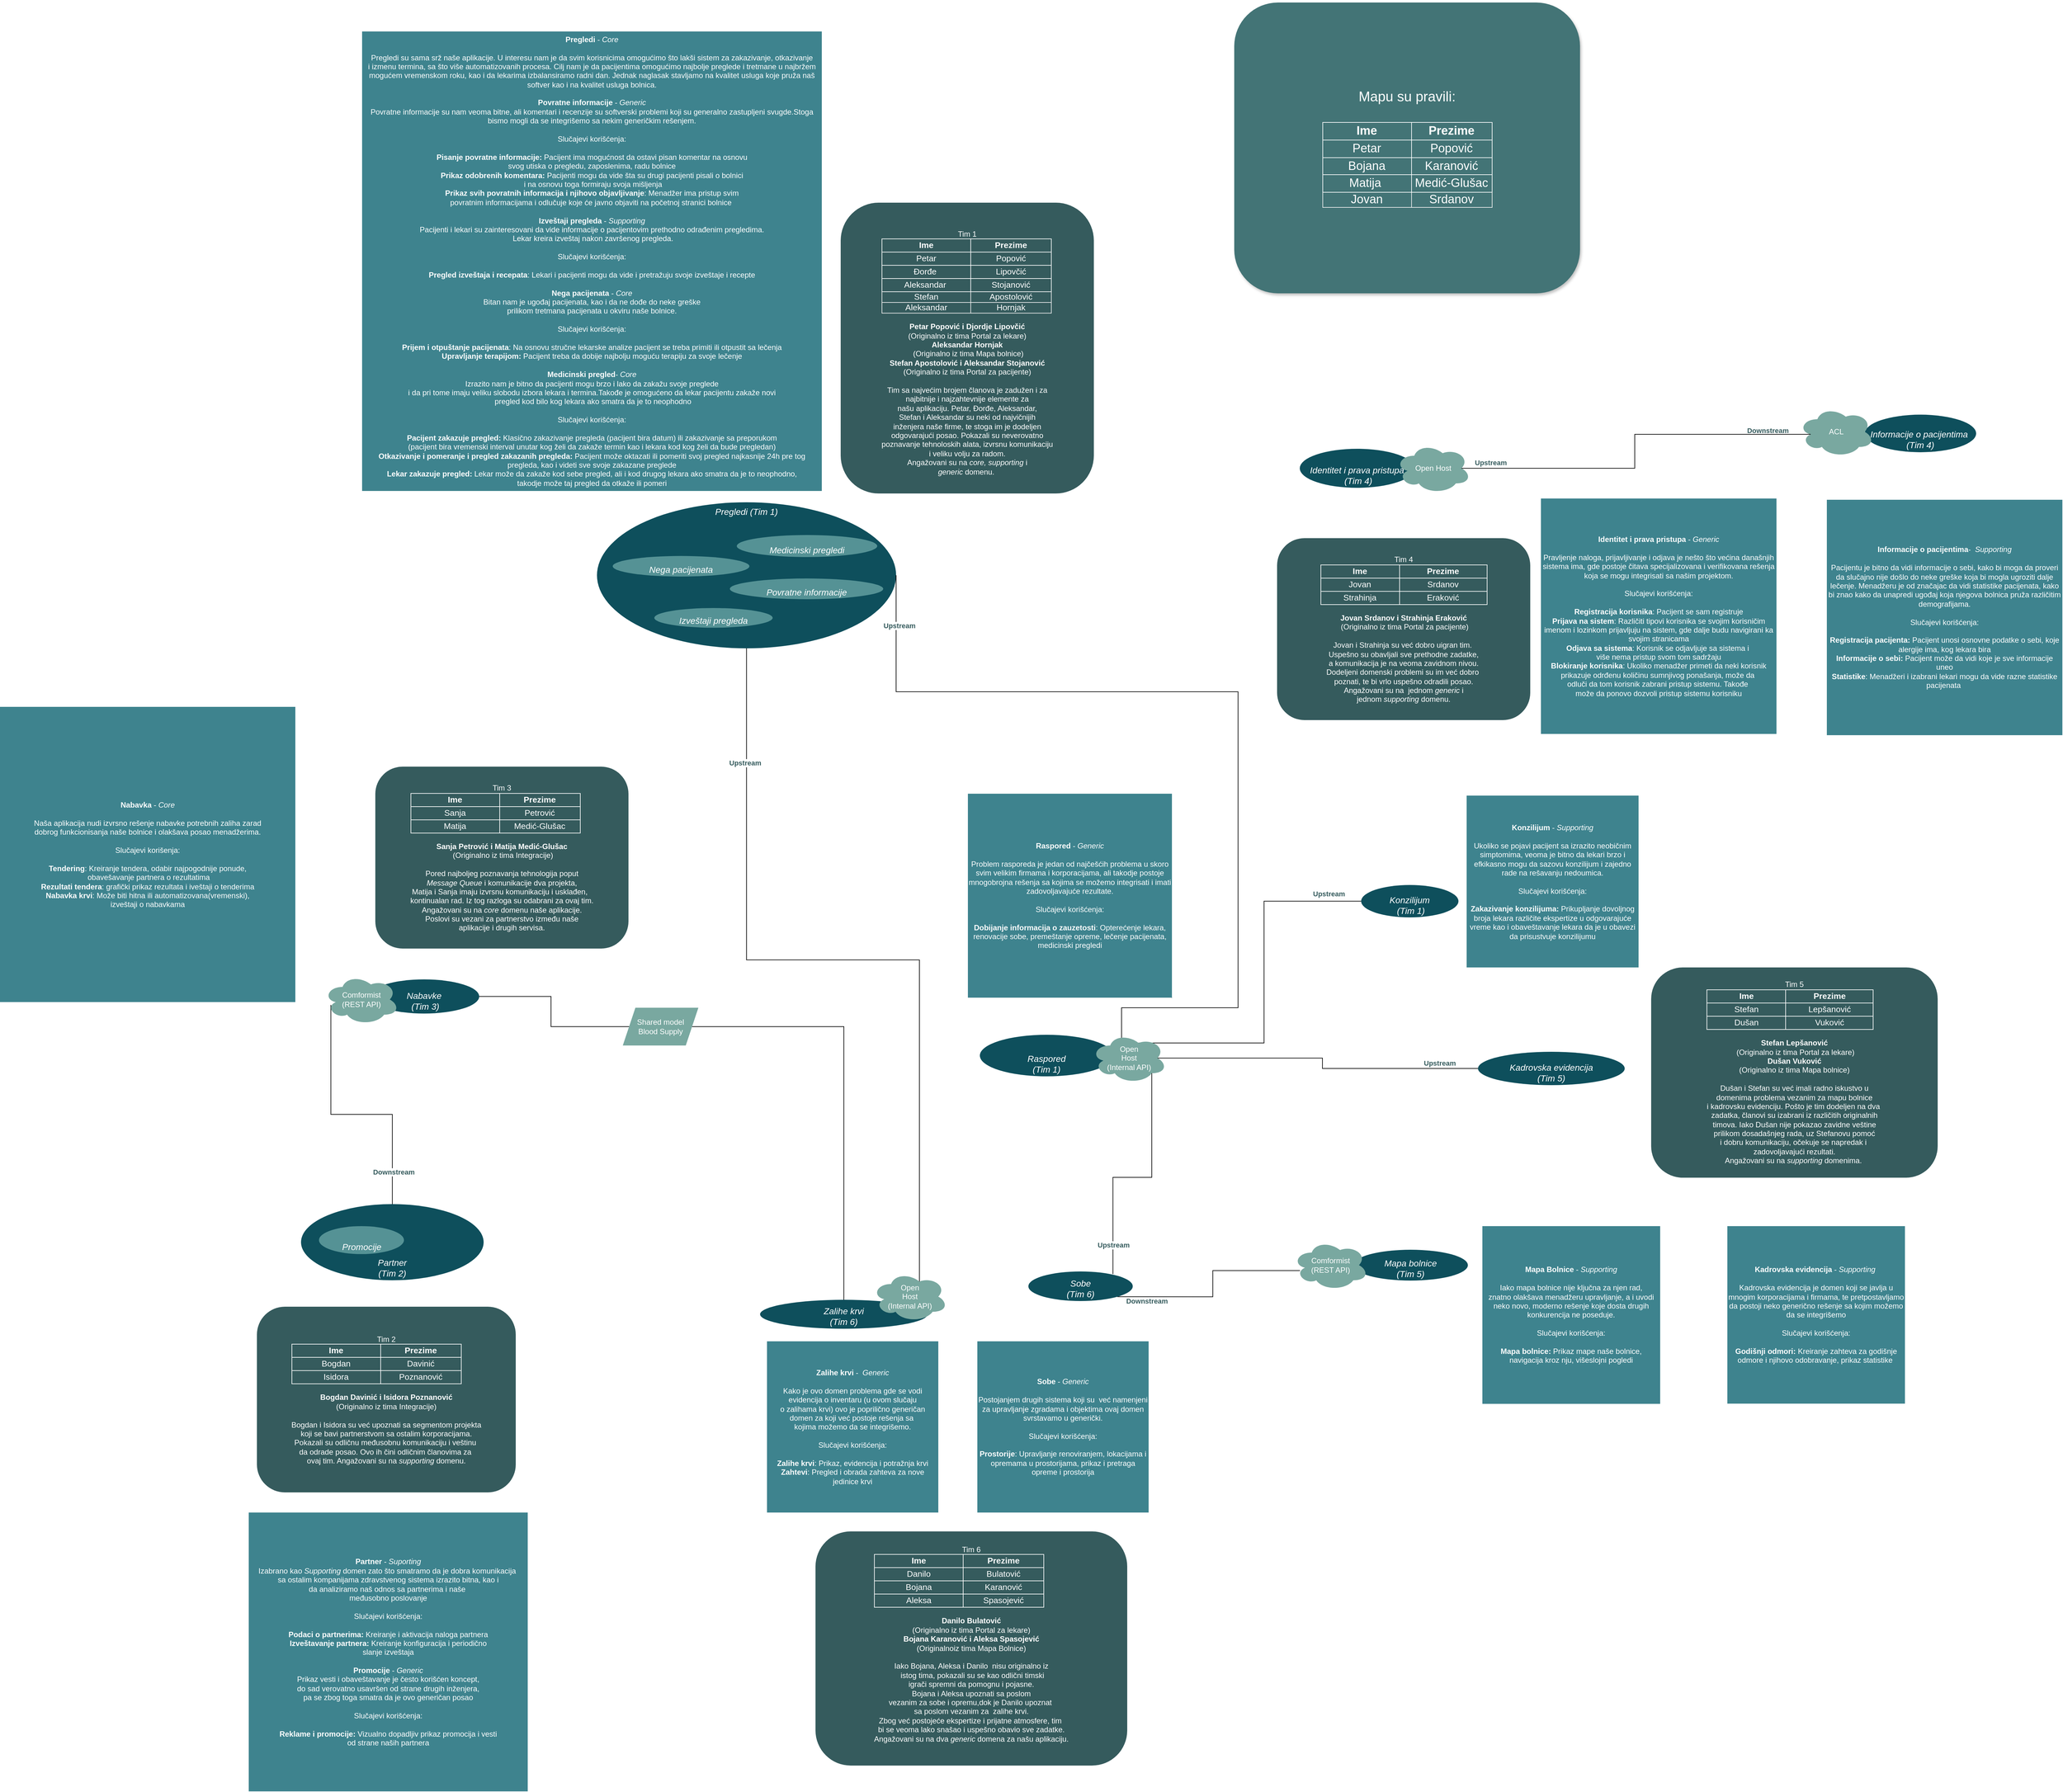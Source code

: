 <mxfile version="20.8.3" type="device"><diagram id="auFw8jXabNkEYt1pem1C" name="Boundin Context Map"><mxGraphModel dx="3425" dy="2653" grid="0" gridSize="10" guides="1" tooltips="1" connect="1" arrows="1" fold="1" page="0" pageScale="1" pageWidth="850" pageHeight="1100" background="#FFFFFF" math="0" shadow="0"><root><mxCell id="0"/><mxCell id="1" parent="0"/><mxCell id="BlDYkwxlaJAoiBCfNvrH-2" value="Partner &lt;br&gt;(Tim 2)" style="ellipse;whiteSpace=wrap;html=1;align=center;dashed=1;strokeColor=none;fontFamily=Helvetica;fontSize=14;fontColor=#ffffffff;fillColor=#0E4F5C;verticalAlign=bottom;fontStyle=2" parent="1" vertex="1"><mxGeometry x="-11" y="919" width="290" height="121" as="geometry"/></mxCell><mxCell id="BlDYkwxlaJAoiBCfNvrH-3" value="Promocije" style="ellipse;whiteSpace=wrap;html=1;align=center;dashed=1;strokeColor=none;fontFamily=Helvetica;fontSize=14;fontColor=#ffffffff;fillColor=#559295;verticalAlign=bottom;fontStyle=2" parent="1" vertex="1"><mxGeometry x="17.5" y="954" width="135" height="44.38" as="geometry"/></mxCell><mxCell id="u79P4andqigkt4xRAZ_x-1" style="edgeStyle=orthogonalEdgeStyle;rounded=0;orthogonalLoop=1;jettySize=auto;html=1;exitX=1;exitY=0.5;exitDx=0;exitDy=0;entryX=0;entryY=0.5;entryDx=0;entryDy=0;fontColor=#000000;endArrow=none;endFill=0;" parent="1" source="BlDYkwxlaJAoiBCfNvrH-5" target="J0NZ1wostq8aRivOlqSk-6" edge="1"><mxGeometry relative="1" as="geometry"/></mxCell><mxCell id="BlDYkwxlaJAoiBCfNvrH-8" value="Pregledi (Tim 1)" style="ellipse;whiteSpace=wrap;html=1;align=center;dashed=1;strokeColor=none;fontFamily=Helvetica;fontSize=14;fontColor=#ffffffff;fillColor=#0E4F5C;verticalAlign=top;fontStyle=2" parent="1" vertex="1"><mxGeometry x="459" y="-196" width="475" height="232" as="geometry"/></mxCell><mxCell id="2cUTtmlal1sSMZ2GxIuq-2" value="Nega pacijenata" style="ellipse;whiteSpace=wrap;html=1;align=center;dashed=1;strokeColor=none;fontFamily=Helvetica;fontSize=14;fontColor=#ffffffff;fillColor=#559295;verticalAlign=bottom;fontStyle=2" parent="1" vertex="1"><mxGeometry x="484" y="-110.75" width="217" height="32.75" as="geometry"/></mxCell><mxCell id="BlDYkwxlaJAoiBCfNvrH-10" value="Izveštaji pregleda" style="ellipse;whiteSpace=wrap;html=1;align=center;dashed=1;strokeColor=none;fontFamily=Helvetica;fontSize=14;fontColor=#ffffffff;fillColor=#559295;verticalAlign=bottom;fontStyle=2" parent="1" vertex="1"><mxGeometry x="550" y="-28" width="188" height="31.25" as="geometry"/></mxCell><mxCell id="BlDYkwxlaJAoiBCfNvrH-11" value="Kadrovska evidencija &lt;br&gt;(Tim 5)" style="ellipse;whiteSpace=wrap;html=1;align=center;dashed=1;strokeColor=none;fontFamily=Helvetica;fontSize=14;fontColor=#ffffffff;fillColor=#0E4F5C;verticalAlign=bottom;fontStyle=2" parent="1" vertex="1"><mxGeometry x="1858" y="677" width="233" height="53" as="geometry"/></mxCell><mxCell id="BlDYkwxlaJAoiBCfNvrH-13" value="Konzilijum&lt;br&gt;&amp;nbsp;(Tim 1)" style="ellipse;whiteSpace=wrap;html=1;align=center;dashed=1;strokeColor=none;fontFamily=Helvetica;fontSize=14;fontColor=#ffffffff;fillColor=#0E4F5C;verticalAlign=bottom;fontStyle=2" parent="1" vertex="1"><mxGeometry x="1672.47" y="412" width="154.53" height="51.5" as="geometry"/></mxCell><mxCell id="BlDYkwxlaJAoiBCfNvrH-20" value="Povratne informacije" style="ellipse;whiteSpace=wrap;html=1;align=center;dashed=1;strokeColor=none;fontFamily=Helvetica;fontSize=14;fontColor=#ffffffff;fillColor=#559295;verticalAlign=bottom;fontStyle=2" parent="1" vertex="1"><mxGeometry x="670" y="-75" width="243.5" height="33" as="geometry"/></mxCell><mxCell id="46yhh80YPCLhKyKsikXv-3" style="edgeStyle=orthogonalEdgeStyle;rounded=0;orthogonalLoop=1;jettySize=auto;html=1;exitX=1;exitY=1;exitDx=0;exitDy=0;entryX=0.095;entryY=0.608;entryDx=0;entryDy=0;entryPerimeter=0;endArrow=none;endFill=0;fontColor=#ffffffff;" parent="1" source="KngzlFWFLIH4yGvTsj5K-1" target="Xm-2gizYvueihm2VeDHU-2" edge="1"><mxGeometry relative="1" as="geometry"/></mxCell><mxCell id="46yhh80YPCLhKyKsikXv-6" value="Downstream" style="edgeLabel;html=1;align=center;verticalAlign=middle;resizable=0;points=[];labelBackgroundColor=default;fontColor=#355B5D;fontStyle=1" parent="46yhh80YPCLhKyKsikXv-3" vertex="1" connectable="0"><mxGeometry x="-0.753" y="-2" relative="1" as="geometry"><mxPoint x="5" y="5" as="offset"/></mxGeometry></mxCell><mxCell id="KngzlFWFLIH4yGvTsj5K-1" value="Sobe &lt;br&gt;(Tim 6)" style="ellipse;whiteSpace=wrap;html=1;align=center;dashed=1;strokeColor=none;fontFamily=Helvetica;fontSize=14;fontColor=#ffffffff;fillColor=#0E4F5C;verticalAlign=bottom;fontStyle=2" parent="1" vertex="1"><mxGeometry x="1144" y="1026" width="165.82" height="47" as="geometry"/></mxCell><mxCell id="IrSiX4mEYVrNbRmugTuG-9" value="Tim 4&lt;br style=&quot;border-color: var(--border-color);&quot;&gt;&lt;table style=&quot;border: none; table-layout: fixed; font-size: 10pt; font-family: Arial; width: 0px; border-collapse: collapse;&quot; border=&quot;1&quot; dir=&quot;ltr&quot; cellpadding=&quot;0&quot; cellspacing=&quot;0&quot; xmlns=&quot;http://www.w3.org/1999/xhtml&quot;&gt;&lt;colgroup style=&quot;border-color: var(--border-color);&quot;&gt;&lt;col style=&quot;border-color: var(--border-color);&quot; width=&quot;125&quot;&gt;&lt;col style=&quot;border-color: var(--border-color);&quot; width=&quot;139&quot;&gt;&lt;/colgroup&gt;&lt;tbody style=&quot;border-color: var(--border-color);&quot;&gt;&lt;tr style=&quot;border-color: var(--border-color); height: 21px;&quot;&gt;&lt;td style=&quot;border-color: var(--border-color); border-width: 1px; border-style: solid; border-image: initial; overflow: hidden; padding: 2px 3px; vertical-align: bottom; font-weight: bold;&quot; data-sheets-value=&quot;{&amp;quot;1&amp;quot;:2,&amp;quot;2&amp;quot;:&amp;quot;Ime&amp;quot;}&quot;&gt;Ime&lt;/td&gt;&lt;td style=&quot;border-width: 1px; border-style: solid; border-left-color: rgb(204, 204, 204); border-image: initial; overflow: hidden; padding: 2px 3px; vertical-align: bottom; font-weight: bold;&quot; data-sheets-value=&quot;{&amp;quot;1&amp;quot;:2,&amp;quot;2&amp;quot;:&amp;quot;Prezime&amp;quot;}&quot;&gt;Prezime&lt;/td&gt;&lt;/tr&gt;&lt;tr style=&quot;border-color: var(--border-color); height: 21px;&quot;&gt;&lt;td style=&quot;border-width: 1px; border-style: solid; border-top-color: rgb(204, 204, 204); border-image: initial; overflow: hidden; padding: 2px 3px; vertical-align: bottom;&quot; data-sheets-value=&quot;{&amp;quot;1&amp;quot;:2,&amp;quot;2&amp;quot;:&amp;quot;Jovan&amp;quot;}&quot;&gt;Jovan&lt;/td&gt;&lt;td style=&quot;border-width: 1px; border-style: solid; border-top-color: rgb(204, 204, 204); border-left-color: rgb(204, 204, 204); border-image: initial; overflow: hidden; padding: 2px 3px; vertical-align: bottom;&quot; data-sheets-value=&quot;{&amp;quot;1&amp;quot;:2,&amp;quot;2&amp;quot;:&amp;quot;Srdanov&amp;quot;}&quot;&gt;Srdanov&lt;/td&gt;&lt;/tr&gt;&lt;tr style=&quot;border-color: var(--border-color); height: 21px;&quot;&gt;&lt;td style=&quot;border-width: 1px; border-style: solid; border-top-color: rgb(204, 204, 204); border-image: initial; overflow: hidden; padding: 2px 3px; vertical-align: bottom;&quot; data-sheets-value=&quot;{&amp;quot;1&amp;quot;:2,&amp;quot;2&amp;quot;:&amp;quot;Strahinja &amp;quot;}&quot;&gt;Strahinja&lt;/td&gt;&lt;td style=&quot;border-width: 1px; border-style: solid; border-top-color: rgb(204, 204, 204); border-left-color: rgb(204, 204, 204); border-image: initial; overflow: hidden; padding: 2px 3px; vertical-align: bottom;&quot; data-sheets-value=&quot;{&amp;quot;1&amp;quot;:2,&amp;quot;2&amp;quot;:&amp;quot;Eraković&amp;quot;}&quot;&gt;Eraković&lt;/td&gt;&lt;/tr&gt;&lt;/tbody&gt;&lt;/table&gt;&lt;br style=&quot;border-color: var(--border-color);&quot;&gt;&lt;b style=&quot;border-color: var(--border-color);&quot;&gt;Jovan Srdanov i Strahinja Eraković&lt;/b&gt;&lt;br style=&quot;border-color: var(--border-color);&quot;&gt;&amp;nbsp;(Originalno iz tima Portal za pacijente)&lt;br style=&quot;border-color: var(--border-color);&quot;&gt;&lt;br style=&quot;border-color: var(--border-color);&quot;&gt;Jovan i Strahinja su već dobro uigran tim.&amp;nbsp;&lt;br style=&quot;border-color: var(--border-color);&quot;&gt;Uspešno su obavljali sve prethodne zadatke,&lt;br style=&quot;border-color: var(--border-color);&quot;&gt;a komunikacija je na veoma zavidnom nivou.&lt;br style=&quot;border-color: var(--border-color);&quot;&gt;Dodeljeni domenski problemi su im već dobro&amp;nbsp;&lt;br style=&quot;border-color: var(--border-color);&quot;&gt;poznati, te bi vrlo uspešno odradili posao.&lt;br style=&quot;border-color: var(--border-color);&quot;&gt;Angažovani su na&amp;nbsp; jednom&amp;nbsp;&lt;i style=&quot;border-color: var(--border-color);&quot;&gt;generic&lt;/i&gt;&amp;nbsp;i&lt;br style=&quot;border-color: var(--border-color);&quot;&gt;jednom&amp;nbsp;&lt;i style=&quot;border-color: var(--border-color);&quot;&gt;supporting&lt;/i&gt;&amp;nbsp;domenu." style="rounded=1;whiteSpace=wrap;html=1;fillColor=#355B5D;fontColor=#ffffffff;strokeColor=none;" parent="1" vertex="1"><mxGeometry x="1539" y="-139" width="402" height="289" as="geometry"/></mxCell><mxCell id="n5HWX3Btn85VpLPQAazp-1" value="&lt;div style=&quot;&quot;&gt;&lt;div style=&quot;border-color: var(--border-color);&quot;&gt;&lt;span style=&quot;border-color: var(--border-color); background-color: initial;&quot;&gt;Tim 2&lt;/span&gt;&lt;/div&gt;&lt;table style=&quot;border: none; table-layout: fixed; font-size: 10pt; font-family: Arial; width: 0px; border-collapse: collapse;&quot; border=&quot;1&quot; dir=&quot;ltr&quot; cellpadding=&quot;0&quot; cellspacing=&quot;0&quot; xmlns=&quot;http://www.w3.org/1999/xhtml&quot;&gt;&lt;colgroup style=&quot;border-color: var(--border-color);&quot;&gt;&lt;col style=&quot;border-color: var(--border-color);&quot; width=&quot;141&quot;&gt;&lt;col style=&quot;border-color: var(--border-color);&quot; width=&quot;128&quot;&gt;&lt;/colgroup&gt;&lt;tbody style=&quot;border-color: var(--border-color);&quot;&gt;&lt;tr style=&quot;border-color: var(--border-color); height: 21px;&quot;&gt;&lt;td style=&quot;border-color: var(--border-color); border-width: 1px; border-style: solid; border-image: initial; overflow: hidden; padding: 2px 3px; vertical-align: bottom; font-weight: bold;&quot; data-sheets-value=&quot;{&amp;quot;1&amp;quot;:2,&amp;quot;2&amp;quot;:&amp;quot;Ime&amp;quot;}&quot;&gt;Ime&lt;/td&gt;&lt;td style=&quot;border-top-color: ; border-right-color: ; border-bottom-color: ; border-left: 1px solid rgb(204, 204, 204); border-top-width: 1px; border-right-width: 1px; border-bottom-width: 1px; border-top-style: solid; border-right-style: solid; border-bottom-style: solid; border-image: initial; overflow: hidden; padding: 2px 3px; vertical-align: bottom; font-weight: bold;&quot; data-sheets-value=&quot;{&amp;quot;1&amp;quot;:2,&amp;quot;2&amp;quot;:&amp;quot;Prezime&amp;quot;}&quot;&gt;Prezime&lt;/td&gt;&lt;/tr&gt;&lt;tr style=&quot;border-color: var(--border-color); height: 20px;&quot;&gt;&lt;td style=&quot;border-top: 1px solid rgb(204, 204, 204); border-right-color: ; border-bottom-color: ; border-left-color: ; border-right-width: 1px; border-bottom-width: 1px; border-left-width: 1px; border-right-style: solid; border-bottom-style: solid; border-left-style: solid; border-image: initial; overflow: hidden; padding: 2px 3px; vertical-align: bottom;&quot; data-sheets-value=&quot;{&amp;quot;1&amp;quot;:2,&amp;quot;2&amp;quot;:&amp;quot;Bogdan&amp;quot;}&quot;&gt;Bogdan&lt;/td&gt;&lt;td style=&quot;border-top: 1px solid rgb(204, 204, 204); border-right-color: ; border-bottom-color: ; border-left: 1px solid rgb(204, 204, 204); border-right-width: 1px; border-bottom-width: 1px; border-right-style: solid; border-bottom-style: solid; border-image: initial; overflow: hidden; padding: 2px 3px; vertical-align: bottom;&quot; data-sheets-value=&quot;{&amp;quot;1&amp;quot;:2,&amp;quot;2&amp;quot;:&amp;quot;Davinić&amp;quot;}&quot;&gt;Davinić&lt;/td&gt;&lt;/tr&gt;&lt;tr style=&quot;border-color: var(--border-color); height: 21px;&quot;&gt;&lt;td style=&quot;border-top: 1px solid rgb(204, 204, 204); border-right-color: ; border-bottom-color: ; border-left-color: ; border-right-width: 1px; border-bottom-width: 1px; border-left-width: 1px; border-right-style: solid; border-bottom-style: solid; border-left-style: solid; border-image: initial; overflow: hidden; padding: 2px 3px; vertical-align: bottom;&quot; data-sheets-value=&quot;{&amp;quot;1&amp;quot;:2,&amp;quot;2&amp;quot;:&amp;quot;Isidora&amp;quot;}&quot;&gt;Isidora&lt;/td&gt;&lt;td style=&quot;border-top: 1px solid rgb(204, 204, 204); border-right-color: ; border-bottom-color: ; border-left: 1px solid rgb(204, 204, 204); border-right-width: 1px; border-bottom-width: 1px; border-right-style: solid; border-bottom-style: solid; border-image: initial; overflow: hidden; padding: 2px 3px; vertical-align: bottom;&quot; data-sheets-value=&quot;{&amp;quot;1&amp;quot;:2,&amp;quot;2&amp;quot;:&amp;quot;Poznanović&amp;quot;}&quot;&gt;Poznanović&lt;/td&gt;&lt;/tr&gt;&lt;/tbody&gt;&lt;/table&gt;&lt;div style=&quot;border-color: var(--border-color);&quot;&gt;&lt;br style=&quot;border-color: var(--border-color);&quot;&gt;&lt;/div&gt;&lt;div style=&quot;border-color: var(--border-color);&quot;&gt;&lt;span style=&quot;border-color: var(--border-color); background-color: initial;&quot;&gt;&lt;b style=&quot;border-color: var(--border-color);&quot;&gt;Bogdan Davinić i Isidora Poznanović&lt;/b&gt;&lt;/span&gt;&lt;/div&gt;&lt;div style=&quot;border-color: var(--border-color);&quot;&gt;&lt;span style=&quot;border-color: var(--border-color); background-color: initial;&quot;&gt;(Originalno iz tima Integracije)&lt;/span&gt;&lt;/div&gt;&lt;div style=&quot;border-color: var(--border-color);&quot;&gt;&lt;br style=&quot;border-color: var(--border-color);&quot;&gt;&lt;/div&gt;&lt;div style=&quot;border-color: var(--border-color);&quot;&gt;Bogdan i Isidora su već upoznati sa segmentom projekta&lt;/div&gt;&lt;div style=&quot;border-color: var(--border-color);&quot;&gt;koji se bavi partnerstvom sa ostalim korporacijama.&lt;/div&gt;&lt;div style=&quot;border-color: var(--border-color);&quot;&gt;Pokazali su odličnu međusobnu komunikaciju i veštinu&amp;nbsp;&lt;/div&gt;&lt;div style=&quot;border-color: var(--border-color);&quot;&gt;da odrade posao. Ovo ih čini odličnim članovima za&amp;nbsp;&lt;/div&gt;&lt;div style=&quot;border-color: var(--border-color);&quot;&gt;ovaj tim. Angažovani su na&amp;nbsp;&lt;i style=&quot;border-color: var(--border-color);&quot;&gt;supporting&amp;nbsp;&lt;/i&gt;domenu.&lt;/div&gt;&lt;/div&gt;" style="rounded=1;whiteSpace=wrap;html=1;fillColor=#355B5D;fontColor=#ffffffff;strokeColor=none;align=center;" parent="1" vertex="1"><mxGeometry x="-81" y="1082" width="411" height="295" as="geometry"/></mxCell><mxCell id="n5HWX3Btn85VpLPQAazp-2" value="Tim 5&lt;br style=&quot;border-color: var(--border-color);&quot;&gt;&lt;table style=&quot;border: none; table-layout: fixed; font-size: 10pt; font-family: Arial; width: 0px; border-collapse: collapse;&quot; border=&quot;1&quot; dir=&quot;ltr&quot; cellpadding=&quot;0&quot; cellspacing=&quot;0&quot; xmlns=&quot;http://www.w3.org/1999/xhtml&quot;&gt;&lt;colgroup style=&quot;border-color: var(--border-color);&quot;&gt;&lt;col style=&quot;border-color: var(--border-color);&quot; width=&quot;125&quot;&gt;&lt;col style=&quot;border-color: var(--border-color);&quot; width=&quot;139&quot;&gt;&lt;/colgroup&gt;&lt;tbody style=&quot;border-color: var(--border-color);&quot;&gt;&lt;tr style=&quot;border-color: var(--border-color); height: 21px;&quot;&gt;&lt;td style=&quot;border-color: var(--border-color); border-width: 1px; border-style: solid; border-image: initial; overflow: hidden; padding: 2px 3px; vertical-align: bottom; font-weight: bold;&quot; data-sheets-value=&quot;{&amp;quot;1&amp;quot;:2,&amp;quot;2&amp;quot;:&amp;quot;Ime&amp;quot;}&quot;&gt;Ime&lt;/td&gt;&lt;td style=&quot;border-width: 1px; border-style: solid; border-left-color: rgb(204, 204, 204); border-image: initial; overflow: hidden; padding: 2px 3px; vertical-align: bottom; font-weight: bold;&quot; data-sheets-value=&quot;{&amp;quot;1&amp;quot;:2,&amp;quot;2&amp;quot;:&amp;quot;Prezime&amp;quot;}&quot;&gt;Prezime&lt;/td&gt;&lt;/tr&gt;&lt;tr style=&quot;border-color: var(--border-color); height: 21px;&quot;&gt;&lt;td style=&quot;border-width: 1px; border-style: solid; border-top-color: rgb(204, 204, 204); border-image: initial; overflow: hidden; padding: 2px 3px; vertical-align: bottom;&quot; data-sheets-value=&quot;{&amp;quot;1&amp;quot;:2,&amp;quot;2&amp;quot;:&amp;quot;Aleksa&amp;quot;}&quot;&gt;Stefan&lt;/td&gt;&lt;td style=&quot;border-width: 1px; border-style: solid; border-top-color: rgb(204, 204, 204); border-left-color: rgb(204, 204, 204); border-image: initial; overflow: hidden; padding: 2px 3px; vertical-align: bottom;&quot; data-sheets-value=&quot;{&amp;quot;1&amp;quot;:2,&amp;quot;2&amp;quot;:&amp;quot;Spasojević&amp;quot;}&quot;&gt;Lepšanović&lt;/td&gt;&lt;/tr&gt;&lt;tr style=&quot;border-color: var(--border-color); height: 21px;&quot;&gt;&lt;td style=&quot;border-width: 1px; border-style: solid; border-top-color: rgb(204, 204, 204); border-image: initial; overflow: hidden; padding: 2px 3px; vertical-align: bottom;&quot; data-sheets-value=&quot;{&amp;quot;1&amp;quot;:2,&amp;quot;2&amp;quot;:&amp;quot;Dusan&amp;quot;}&quot;&gt;Dušan&lt;/td&gt;&lt;td style=&quot;border-width: 1px; border-style: solid; border-top-color: rgb(204, 204, 204); border-left-color: rgb(204, 204, 204); border-image: initial; overflow: hidden; padding: 2px 3px; vertical-align: bottom;&quot; data-sheets-value=&quot;{&amp;quot;1&amp;quot;:2,&amp;quot;2&amp;quot;:&amp;quot;Vukovic&amp;quot;}&quot;&gt;Vuković&lt;/td&gt;&lt;/tr&gt;&lt;/tbody&gt;&lt;/table&gt;&lt;br style=&quot;border-color: var(--border-color);&quot;&gt;&lt;b style=&quot;border-color: var(--border-color);&quot;&gt;Stefan Lepšanović&lt;/b&gt;&lt;br style=&quot;border-color: var(--border-color);&quot;&gt;&amp;nbsp;(Originalno iz tima Portal za lekare)&lt;br style=&quot;border-color: var(--border-color);&quot;&gt;&lt;b style=&quot;border-color: var(--border-color);&quot;&gt;Dušan Vuković&lt;/b&gt;&lt;br style=&quot;border-color: var(--border-color);&quot;&gt;(Originalno iz tima Mapa bolnice)&lt;br style=&quot;border-color: var(--border-color);&quot;&gt;&lt;br style=&quot;border-color: var(--border-color);&quot;&gt;Dušan i Stefan su već imali radno iskustvo u&lt;br style=&quot;border-color: var(--border-color);&quot;&gt;domenima problema vezanim za mapu bolnice&lt;br style=&quot;border-color: var(--border-color);&quot;&gt;i kadrovsku evidenciju. Pošto je tim dodeljen na dva&amp;nbsp;&lt;br style=&quot;border-color: var(--border-color);&quot;&gt;zadatka, članovi su izabrani iz različitih originalnih&lt;br style=&quot;border-color: var(--border-color);&quot;&gt;timova. Iako Dušan nije pokazao zavidne veštine&lt;br style=&quot;border-color: var(--border-color);&quot;&gt;prilikom dosadašnjeg rada, uz Stefanovu pomoć&lt;br style=&quot;border-color: var(--border-color);&quot;&gt;i dobru komunikaciju, očekuje se napredak i&amp;nbsp;&lt;br style=&quot;border-color: var(--border-color);&quot;&gt;zadovoljavajući rezultati.&lt;br style=&quot;border-color: var(--border-color);&quot;&gt;Angažovani su na&amp;nbsp;&lt;i style=&quot;border-color: var(--border-color);&quot;&gt;supporting&amp;nbsp;&lt;/i&gt;domenima.&amp;nbsp;" style="rounded=1;whiteSpace=wrap;html=1;fillColor=#355B5D;fontColor=#ffffffff;strokeColor=none;" parent="1" vertex="1"><mxGeometry x="2133" y="543" width="455" height="334" as="geometry"/></mxCell><mxCell id="n5HWX3Btn85VpLPQAazp-3" value="&lt;div style=&quot;&quot;&gt;&lt;div style=&quot;border-color: var(--border-color);&quot;&gt;&lt;span style=&quot;border-color: var(--border-color); background-color: initial;&quot;&gt;Tim 6&lt;/span&gt;&lt;/div&gt;&lt;table style=&quot;border: none; table-layout: fixed; font-size: 10pt; font-family: Arial; width: 0px; border-collapse: collapse;&quot; border=&quot;1&quot; dir=&quot;ltr&quot; cellpadding=&quot;0&quot; cellspacing=&quot;0&quot; xmlns=&quot;http://www.w3.org/1999/xhtml&quot;&gt;&lt;colgroup style=&quot;border-color: var(--border-color);&quot;&gt;&lt;col style=&quot;border-color: var(--border-color);&quot; width=&quot;141&quot;&gt;&lt;col style=&quot;border-color: var(--border-color);&quot; width=&quot;128&quot;&gt;&lt;/colgroup&gt;&lt;tbody style=&quot;border-color: var(--border-color);&quot;&gt;&lt;tr style=&quot;border-color: var(--border-color); height: 21px;&quot;&gt;&lt;td style=&quot;border-color: var(--border-color); border-width: 1px; border-style: solid; border-image: initial; overflow: hidden; padding: 2px 3px; vertical-align: bottom; font-weight: bold;&quot; data-sheets-value=&quot;{&amp;quot;1&amp;quot;:2,&amp;quot;2&amp;quot;:&amp;quot;Ime&amp;quot;}&quot;&gt;Ime&lt;/td&gt;&lt;td style=&quot;border-top-color: ; border-right-color: ; border-bottom-color: ; border-left: 1px solid rgb(204, 204, 204); border-top-width: 1px; border-right-width: 1px; border-bottom-width: 1px; border-top-style: solid; border-right-style: solid; border-bottom-style: solid; border-image: initial; overflow: hidden; padding: 2px 3px; vertical-align: bottom; font-weight: bold;&quot; data-sheets-value=&quot;{&amp;quot;1&amp;quot;:2,&amp;quot;2&amp;quot;:&amp;quot;Prezime&amp;quot;}&quot;&gt;Prezime&lt;/td&gt;&lt;/tr&gt;&lt;tr style=&quot;border-color: var(--border-color); height: 21px;&quot;&gt;&lt;td style=&quot;border-top: 1px solid rgb(204, 204, 204); border-right-color: ; border-bottom-color: ; border-left-color: ; border-right-width: 1px; border-bottom-width: 1px; border-left-width: 1px; border-right-style: solid; border-bottom-style: solid; border-left-style: solid; border-image: initial; overflow: hidden; padding: 2px 3px; vertical-align: bottom;&quot; data-sheets-value=&quot;{&amp;quot;1&amp;quot;:2,&amp;quot;2&amp;quot;:&amp;quot;Danilo&amp;quot;}&quot;&gt;Danilo&lt;/td&gt;&lt;td style=&quot;border-top: 1px solid rgb(204, 204, 204); border-right-color: ; border-bottom-color: ; border-left: 1px solid rgb(204, 204, 204); border-right-width: 1px; border-bottom-width: 1px; border-right-style: solid; border-bottom-style: solid; border-image: initial; overflow: hidden; padding: 2px 3px; vertical-align: bottom;&quot; data-sheets-value=&quot;{&amp;quot;1&amp;quot;:2,&amp;quot;2&amp;quot;:&amp;quot;Bulatović&amp;quot;}&quot;&gt;Bulatović&lt;/td&gt;&lt;/tr&gt;&lt;tr style=&quot;border-color: var(--border-color); height: 21px;&quot;&gt;&lt;td style=&quot;border-top: 1px solid rgb(204, 204, 204); border-right-color: ; border-bottom-color: ; border-left-color: ; border-right-width: 1px; border-bottom-width: 1px; border-left-width: 1px; border-right-style: solid; border-bottom-style: solid; border-left-style: solid; border-image: initial; overflow: hidden; padding: 2px 3px; vertical-align: bottom;&quot; data-sheets-value=&quot;{&amp;quot;1&amp;quot;:2,&amp;quot;2&amp;quot;:&amp;quot;Stefan&amp;quot;}&quot;&gt;Bojana&lt;/td&gt;&lt;td style=&quot;border-top: 1px solid rgb(204, 204, 204); border-right-color: ; border-bottom-color: ; border-left: 1px solid rgb(204, 204, 204); border-right-width: 1px; border-bottom-width: 1px; border-right-style: solid; border-bottom-style: solid; border-image: initial; overflow: hidden; padding: 2px 3px; vertical-align: bottom;&quot; data-sheets-value=&quot;{&amp;quot;1&amp;quot;:2,&amp;quot;2&amp;quot;:&amp;quot;Lepšanovic&amp;quot;}&quot;&gt;Karanović&lt;/td&gt;&lt;/tr&gt;&lt;tr style=&quot;border-color: var(--border-color); height: 21px;&quot;&gt;&lt;td style=&quot;border-top: 1px solid rgb(204, 204, 204); border-right-color: ; border-bottom-color: ; border-left-color: ; border-right-width: 1px; border-bottom-width: 1px; border-left-width: 1px; border-right-style: solid; border-bottom-style: solid; border-left-style: solid; border-image: initial; overflow: hidden; padding: 2px 3px; vertical-align: bottom;&quot; data-sheets-value=&quot;{&amp;quot;1&amp;quot;:2,&amp;quot;2&amp;quot;:&amp;quot;Ђорђе&amp;quot;}&quot;&gt;Aleksa&lt;/td&gt;&lt;td style=&quot;border-top: 1px solid rgb(204, 204, 204); border-right-color: ; border-bottom-color: ; border-left: 1px solid rgb(204, 204, 204); border-right-width: 1px; border-bottom-width: 1px; border-right-style: solid; border-bottom-style: solid; border-image: initial; overflow: hidden; padding: 2px 3px; vertical-align: bottom;&quot; data-sheets-value=&quot;{&amp;quot;1&amp;quot;:2,&amp;quot;2&amp;quot;:&amp;quot;Липовчић&amp;quot;}&quot;&gt;Spasojević&lt;/td&gt;&lt;/tr&gt;&lt;/tbody&gt;&lt;/table&gt;&lt;div style=&quot;border-color: var(--border-color);&quot;&gt;&lt;br style=&quot;border-color: var(--border-color);&quot;&gt;&lt;/div&gt;&lt;div style=&quot;border-color: var(--border-color);&quot;&gt;&lt;span style=&quot;border-color: var(--border-color); background-color: initial;&quot;&gt;&lt;b style=&quot;border-color: var(--border-color);&quot;&gt;Danilo Bulatović&lt;/b&gt;&lt;/span&gt;&lt;/div&gt;&lt;div style=&quot;border-color: var(--border-color);&quot;&gt;&lt;span style=&quot;border-color: var(--border-color); background-color: initial;&quot;&gt;(Originalno iz tima Portal za lekare)&lt;/span&gt;&lt;/div&gt;&lt;div style=&quot;border-color: var(--border-color);&quot;&gt;&lt;span style=&quot;border-color: var(--border-color); background-color: initial;&quot;&gt;&lt;b style=&quot;border-color: var(--border-color);&quot;&gt;Bojana Karanović i Aleksa Spasojević&lt;/b&gt;&lt;/span&gt;&lt;/div&gt;&lt;div style=&quot;border-color: var(--border-color);&quot;&gt;&lt;span style=&quot;border-color: var(--border-color); background-color: initial;&quot;&gt;(Originalnoiz tima Mapa Bolnice)&lt;/span&gt;&lt;/div&gt;&lt;div style=&quot;border-color: var(--border-color);&quot;&gt;&lt;br style=&quot;border-color: var(--border-color);&quot;&gt;&lt;/div&gt;&lt;div style=&quot;border-color: var(--border-color);&quot;&gt;&lt;span style=&quot;border-color: var(--border-color); background-color: initial;&quot;&gt;Iako Bojana, Aleksa i Danilo&amp;nbsp; nisu originalno&amp;nbsp;iz&lt;/span&gt;&lt;/div&gt;&lt;div style=&quot;border-color: var(--border-color);&quot;&gt;&lt;span style=&quot;border-color: var(--border-color); background-color: initial;&quot;&gt;&amp;nbsp;istog tima,&amp;nbsp;pokazali su se kao odlični timski&lt;/span&gt;&lt;/div&gt;&lt;div style=&quot;border-color: var(--border-color);&quot;&gt;&lt;span style=&quot;border-color: var(--border-color); background-color: initial;&quot;&gt;igrači spremni da pomognu i pojasne.&lt;/span&gt;&lt;/div&gt;&lt;div style=&quot;border-color: var(--border-color);&quot;&gt;&lt;span style=&quot;border-color: var(--border-color); background-color: initial;&quot;&gt;Bojana i Aleksa upoznati sa poslom&lt;/span&gt;&lt;/div&gt;&lt;div style=&quot;border-color: var(--border-color);&quot;&gt;&lt;span style=&quot;border-color: var(--border-color); background-color: initial;&quot;&gt;vezanim za sobe&amp;nbsp;&lt;/span&gt;&lt;span style=&quot;border-color: var(--border-color); background-color: initial;&quot;&gt;i opremu,&lt;/span&gt;&lt;span style=&quot;border-color: var(--border-color); background-color: initial;&quot;&gt;dok je Danilo upoznat&amp;nbsp;&lt;/span&gt;&lt;/div&gt;&lt;div style=&quot;border-color: var(--border-color);&quot;&gt;&lt;span style=&quot;border-color: var(--border-color); background-color: initial;&quot;&gt;sa poslom vezanim&amp;nbsp;&lt;/span&gt;&lt;span style=&quot;border-color: var(--border-color); background-color: initial;&quot;&gt;za&amp;nbsp; zalihe krvi.&lt;/span&gt;&lt;/div&gt;&lt;div style=&quot;border-color: var(--border-color);&quot;&gt;&lt;span style=&quot;border-color: var(--border-color); background-color: initial;&quot;&gt;Zbog već postojeće ekspertize i prijatne atmosfere,&amp;nbsp;&lt;/span&gt;&lt;span style=&quot;border-color: var(--border-color); background-color: initial;&quot;&gt;tim&amp;nbsp;&lt;/span&gt;&lt;/div&gt;&lt;div style=&quot;border-color: var(--border-color);&quot;&gt;&lt;span style=&quot;border-color: var(--border-color); background-color: initial;&quot;&gt;bi se veoma&amp;nbsp;&lt;/span&gt;&lt;span style=&quot;border-color: var(--border-color); background-color: initial;&quot;&gt;lako snašao&amp;nbsp;&lt;/span&gt;&lt;span style=&quot;border-color: var(--border-color); background-color: initial;&quot;&gt;i uspešno obavio sve zadatke.&lt;/span&gt;&lt;/div&gt;&lt;div style=&quot;border-color: var(--border-color);&quot;&gt;&lt;span style=&quot;border-color: var(--border-color); background-color: initial;&quot;&gt;Angažovani su na dva&amp;nbsp;&lt;i style=&quot;border-color: var(--border-color);&quot;&gt;generic&amp;nbsp;&lt;/i&gt;domena za našu aplikaciju.&lt;/span&gt;&lt;/div&gt;&lt;div style=&quot;border-color: var(--border-color);&quot;&gt;&lt;br style=&quot;border-color: var(--border-color);&quot;&gt;&lt;/div&gt;&lt;/div&gt;" style="rounded=1;whiteSpace=wrap;html=1;fillColor=#355B5D;fontColor=#ffffffff;strokeColor=none;align=center;" parent="1" vertex="1"><mxGeometry x="806" y="1439" width="495" height="372" as="geometry"/></mxCell><mxCell id="n5HWX3Btn85VpLPQAazp-4" value="&lt;br style=&quot;border-color: var(--border-color);&quot;&gt;Tim 1&lt;table style=&quot;border: none; table-layout: fixed; font-size: 10pt; font-family: Arial; width: 0px; border-collapse: collapse;&quot; border=&quot;1&quot; dir=&quot;ltr&quot; cellpadding=&quot;0&quot; cellspacing=&quot;0&quot; xmlns=&quot;http://www.w3.org/1999/xhtml&quot;&gt;&lt;colgroup style=&quot;border-color: var(--border-color);&quot;&gt;&lt;col style=&quot;border-color: var(--border-color);&quot; width=&quot;141&quot;&gt;&lt;col style=&quot;border-color: var(--border-color);&quot; width=&quot;128&quot;&gt;&lt;/colgroup&gt;&lt;tbody style=&quot;border-color: var(--border-color);&quot;&gt;&lt;tr style=&quot;border-color: var(--border-color); height: 21px;&quot;&gt;&lt;td style=&quot;border-color: var(--border-color); border-width: 1px; border-style: solid; border-image: initial; overflow: hidden; padding: 2px 3px; vertical-align: bottom; font-weight: bold;&quot; data-sheets-value=&quot;{&amp;quot;1&amp;quot;:2,&amp;quot;2&amp;quot;:&amp;quot;Ime&amp;quot;}&quot;&gt;Ime&lt;/td&gt;&lt;td style=&quot;border-width: 1px; border-style: solid; border-left-color: rgb(204, 204, 204); border-image: initial; overflow: hidden; padding: 2px 3px; vertical-align: bottom; font-weight: bold;&quot; data-sheets-value=&quot;{&amp;quot;1&amp;quot;:2,&amp;quot;2&amp;quot;:&amp;quot;Prezime&amp;quot;}&quot;&gt;Prezime&lt;/td&gt;&lt;/tr&gt;&lt;tr style=&quot;border-color: var(--border-color); height: 21px;&quot;&gt;&lt;td style=&quot;border-width: 1px; border-style: solid; border-top-color: rgb(204, 204, 204); border-image: initial; overflow: hidden; padding: 2px 3px; vertical-align: bottom;&quot; data-sheets-value=&quot;{&amp;quot;1&amp;quot;:2,&amp;quot;2&amp;quot;:&amp;quot;Sanja&amp;quot;}&quot;&gt;Petar&lt;/td&gt;&lt;td style=&quot;border-width: 1px; border-style: solid; border-top-color: rgb(204, 204, 204); border-left-color: rgb(204, 204, 204); border-image: initial; overflow: hidden; padding: 2px 3px; vertical-align: bottom;&quot; data-sheets-value=&quot;{&amp;quot;1&amp;quot;:2,&amp;quot;2&amp;quot;:&amp;quot;Petrović&amp;quot;}&quot;&gt;Popović&lt;/td&gt;&lt;/tr&gt;&lt;tr style=&quot;border-color: var(--border-color); height: 21px;&quot;&gt;&lt;td style=&quot;border-width: 1px; border-style: solid; border-top-color: rgb(204, 204, 204); border-image: initial; overflow: hidden; padding: 2px 3px; vertical-align: bottom;&quot; data-sheets-value=&quot;{&amp;quot;1&amp;quot;:2,&amp;quot;2&amp;quot;:&amp;quot;Matija&amp;quot;}&quot;&gt;Đorđe&amp;nbsp;&lt;/td&gt;&lt;td style=&quot;border-width: 1px; border-style: solid; border-top-color: rgb(204, 204, 204); border-left-color: rgb(204, 204, 204); border-image: initial; overflow: hidden; padding: 2px 3px; vertical-align: bottom;&quot; data-sheets-value=&quot;{&amp;quot;1&amp;quot;:2,&amp;quot;2&amp;quot;:&amp;quot;Medić-Glušac&amp;quot;}&quot;&gt;Lipovčić&lt;/td&gt;&lt;/tr&gt;&lt;tr style=&quot;border-color: var(--border-color); height: 20px;&quot;&gt;&lt;td style=&quot;border-width: 1px; border-style: solid; border-top-color: rgb(204, 204, 204); border-image: initial; overflow: hidden; padding: 2px 3px; vertical-align: bottom;&quot; data-sheets-value=&quot;{&amp;quot;1&amp;quot;:2,&amp;quot;2&amp;quot;:&amp;quot;Bogdan&amp;quot;}&quot;&gt;Aleksandar&amp;nbsp;&lt;/td&gt;&lt;td style=&quot;border-width: 1px; border-style: solid; border-top-color: rgb(204, 204, 204); border-left-color: rgb(204, 204, 204); border-image: initial; overflow: hidden; padding: 2px 3px; vertical-align: bottom;&quot; data-sheets-value=&quot;{&amp;quot;1&amp;quot;:2,&amp;quot;2&amp;quot;:&amp;quot;Davinić&amp;quot;}&quot;&gt;Stojanović&lt;/td&gt;&lt;/tr&gt;&lt;tr style=&quot;border-color: var(--border-color);&quot;&gt;&lt;td style=&quot;border-color: var(--border-color);&quot;&gt;Stefan&lt;/td&gt;&lt;td style=&quot;border-color: var(--border-color);&quot;&gt;Apostolović&lt;/td&gt;&lt;/tr&gt;&lt;tr style=&quot;border-color: var(--border-color);&quot;&gt;&lt;td style=&quot;border-color: var(--border-color);&quot;&gt;Aleksandar&lt;/td&gt;&lt;td style=&quot;border-color: var(--border-color);&quot;&gt;Hornjak&lt;/td&gt;&lt;/tr&gt;&lt;/tbody&gt;&lt;/table&gt;&lt;br style=&quot;border-color: var(--border-color);&quot;&gt;&lt;b style=&quot;border-color: var(--border-color);&quot;&gt;Petar Popović i Djordje Lipovčić&lt;br style=&quot;border-color: var(--border-color);&quot;&gt;&lt;/b&gt;(Originalno iz tima Portal za lekare)&lt;br style=&quot;border-color: var(--border-color);&quot;&gt;&lt;b style=&quot;border-color: var(--border-color);&quot;&gt;Aleksandar Hornjak&lt;br style=&quot;border-color: var(--border-color);&quot;&gt;&lt;/b&gt;&amp;nbsp;(Originalno iz tima Mapa bolnice)&lt;br style=&quot;border-color: var(--border-color);&quot;&gt;&lt;b style=&quot;border-color: var(--border-color);&quot;&gt;Stefan Apostolović i Aleksandar Stojanović&lt;br style=&quot;border-color: var(--border-color);&quot;&gt;&lt;/b&gt;(Originalno iz tima Portal za pacijente)&lt;br style=&quot;border-color: var(--border-color);&quot;&gt;&lt;br style=&quot;border-color: var(--border-color);&quot;&gt;Tim sa najvećim brojem članova je zadužen i za&lt;br style=&quot;border-color: var(--border-color);&quot;&gt;najbitnije i najzahtevnije elemente za&lt;br style=&quot;border-color: var(--border-color);&quot;&gt;našu aplikaciju. Petar, Đorđe, Aleksandar,&lt;br style=&quot;border-color: var(--border-color);&quot;&gt;Stefan i Aleksandar su neki od najvičnijih&lt;br style=&quot;border-color: var(--border-color);&quot;&gt;inženjera naše firme, te stoga im je dodeljen&lt;br style=&quot;border-color: var(--border-color);&quot;&gt;odgovarajući posao. Pokazali su neverovatno&lt;br style=&quot;border-color: var(--border-color);&quot;&gt;poznavanje tehnoloskih alata, izvrsnu komunikaciju&lt;br style=&quot;border-color: var(--border-color);&quot;&gt;i veliku volju za radom.&lt;br style=&quot;border-color: var(--border-color);&quot;&gt;Angažovani su na&amp;nbsp;&lt;i style=&quot;border-color: var(--border-color);&quot;&gt;core, supporting&lt;/i&gt;&amp;nbsp;i&lt;br style=&quot;border-color: var(--border-color);&quot;&gt;&lt;i style=&quot;border-color: var(--border-color);&quot;&gt;generic&lt;/i&gt;&amp;nbsp;domenu.&amp;nbsp;" style="rounded=1;whiteSpace=wrap;html=1;fillColor=#355b5d;fontColor=#ffffffff;strokeColor=none;" parent="1" vertex="1"><mxGeometry x="846.0" y="-672" width="402" height="462" as="geometry"/></mxCell><mxCell id="n5HWX3Btn85VpLPQAazp-5" value="Tim 3&lt;table style=&quot;border: none; table-layout: fixed; font-size: 10pt; font-family: Arial; width: 0px; border-collapse: collapse;&quot; border=&quot;1&quot; dir=&quot;ltr&quot; cellpadding=&quot;0&quot; cellspacing=&quot;0&quot; xmlns=&quot;http://www.w3.org/1999/xhtml&quot;&gt;&lt;colgroup style=&quot;border-color: var(--border-color);&quot;&gt;&lt;col style=&quot;border-color: var(--border-color);&quot; width=&quot;141&quot;&gt;&lt;col style=&quot;border-color: var(--border-color);&quot; width=&quot;128&quot;&gt;&lt;/colgroup&gt;&lt;tbody style=&quot;border-color: var(--border-color);&quot;&gt;&lt;tr style=&quot;border-color: var(--border-color); height: 21px;&quot;&gt;&lt;td style=&quot;border-color: var(--border-color); border-width: 1px; border-style: solid; border-image: initial; overflow: hidden; padding: 2px 3px; vertical-align: bottom; font-weight: bold;&quot; data-sheets-value=&quot;{&amp;quot;1&amp;quot;:2,&amp;quot;2&amp;quot;:&amp;quot;Ime&amp;quot;}&quot;&gt;Ime&lt;/td&gt;&lt;td style=&quot;border-width: 1px; border-style: solid; border-left-color: rgb(204, 204, 204); border-image: initial; overflow: hidden; padding: 2px 3px; vertical-align: bottom; font-weight: bold;&quot; data-sheets-value=&quot;{&amp;quot;1&amp;quot;:2,&amp;quot;2&amp;quot;:&amp;quot;Prezime&amp;quot;}&quot;&gt;Prezime&lt;/td&gt;&lt;/tr&gt;&lt;tr style=&quot;border-color: var(--border-color); height: 21px;&quot;&gt;&lt;td style=&quot;border-width: 1px; border-style: solid; border-top-color: rgb(204, 204, 204); border-image: initial; overflow: hidden; padding: 2px 3px; vertical-align: bottom;&quot; data-sheets-value=&quot;{&amp;quot;1&amp;quot;:2,&amp;quot;2&amp;quot;:&amp;quot;Sanja&amp;quot;}&quot;&gt;Sanja&lt;/td&gt;&lt;td style=&quot;border-width: 1px; border-style: solid; border-top-color: rgb(204, 204, 204); border-left-color: rgb(204, 204, 204); border-image: initial; overflow: hidden; padding: 2px 3px; vertical-align: bottom;&quot; data-sheets-value=&quot;{&amp;quot;1&amp;quot;:2,&amp;quot;2&amp;quot;:&amp;quot;Petrović&amp;quot;}&quot;&gt;Petrović&lt;/td&gt;&lt;/tr&gt;&lt;tr style=&quot;border-color: var(--border-color); height: 21px;&quot;&gt;&lt;td style=&quot;border-width: 1px; border-style: solid; border-top-color: rgb(204, 204, 204); border-image: initial; overflow: hidden; padding: 2px 3px; vertical-align: bottom;&quot; data-sheets-value=&quot;{&amp;quot;1&amp;quot;:2,&amp;quot;2&amp;quot;:&amp;quot;Matija&amp;quot;}&quot;&gt;Matija&lt;/td&gt;&lt;td style=&quot;border-width: 1px; border-style: solid; border-top-color: rgb(204, 204, 204); border-left-color: rgb(204, 204, 204); border-image: initial; overflow: hidden; padding: 2px 3px; vertical-align: bottom;&quot; data-sheets-value=&quot;{&amp;quot;1&amp;quot;:2,&amp;quot;2&amp;quot;:&amp;quot;Medić-Glušac&amp;quot;}&quot;&gt;Medić-Glušac&lt;/td&gt;&lt;/tr&gt;&lt;/tbody&gt;&lt;/table&gt;&lt;br style=&quot;border-color: var(--border-color);&quot;&gt;&lt;b style=&quot;border-color: var(--border-color);&quot;&gt;Sanja Petrović i Matija Medić-Glušac&lt;br style=&quot;border-color: var(--border-color);&quot;&gt;&lt;/b&gt;&amp;nbsp;(Originalno iz tima Integracije)&lt;br style=&quot;border-color: var(--border-color);&quot;&gt;&lt;br style=&quot;border-color: var(--border-color);&quot;&gt;Pored najboljeg poznavanja tehnologija poput&lt;br style=&quot;border-color: var(--border-color);&quot;&gt;&lt;i style=&quot;border-color: var(--border-color);&quot;&gt;Message Queue&amp;nbsp;&lt;/i&gt;i komunikacije dva projekta,&lt;br style=&quot;border-color: var(--border-color);&quot;&gt;Matija i Sanja imaju izvrsnu komunikaciju i usklađen,&amp;nbsp;&amp;nbsp;&lt;br style=&quot;border-color: var(--border-color);&quot;&gt;kontinualan rad. Iz tog razloga su odabrani za ovaj tim.&lt;br style=&quot;border-color: var(--border-color);&quot;&gt;Angažovani su na&amp;nbsp;&lt;i style=&quot;border-color: var(--border-color);&quot;&gt;core&lt;/i&gt;&amp;nbsp;domenu naše aplikacije.&lt;br style=&quot;border-color: var(--border-color);&quot;&gt;&amp;nbsp;Poslovi su vezani za partnerstvo između naše&amp;nbsp;&lt;br style=&quot;border-color: var(--border-color);&quot;&gt;aplikacije i drugih servisa." style="rounded=1;whiteSpace=wrap;html=1;fillColor=#355B5D;fontColor=#ffffffff;strokeColor=none;" parent="1" vertex="1"><mxGeometry x="107" y="224" width="402" height="289" as="geometry"/></mxCell><mxCell id="2cUTtmlal1sSMZ2GxIuq-1" value="Medicinski pregledi" style="ellipse;whiteSpace=wrap;html=1;align=center;dashed=1;strokeColor=none;fontFamily=Helvetica;fontSize=14;fontColor=#ffffffff;fillColor=#559295;verticalAlign=bottom;fontStyle=2" parent="1" vertex="1"><mxGeometry x="681" y="-144" width="223" height="35" as="geometry"/></mxCell><mxCell id="yDLbgRCuEoMQPpksEv8t-2" value="&lt;b style=&quot;border-color: var(--border-color);&quot;&gt;Pregledi&lt;/b&gt;&amp;nbsp;-&amp;nbsp;&lt;i style=&quot;border-color: var(--border-color);&quot;&gt;Core&lt;/i&gt;&lt;br style=&quot;border-color: var(--border-color);&quot;&gt;&lt;br style=&quot;border-color: var(--border-color);&quot;&gt;Pregledi su sama srž naše aplikacije. U interesu nam je da svim korisnicima omogućimo što lakši sistem za zakazivanje, otkazivanje i&amp;nbsp;izmenu termina, sa što više automatizovanih procesa. Cilj nam je da pacijentima omogućimo najbolje preglede i tretmane u najbržem mogućem vremenskom roku, kao i da lekarima izbalansiramo radni dan. Jednak naglasak stavljamo na kvalitet usluga koje pruža naš softver kao i na kvalitet usluga bolnica.&lt;br style=&quot;border-color: var(--border-color);&quot;&gt;&lt;br style=&quot;border-color: var(--border-color);&quot;&gt;&lt;b style=&quot;border-color: var(--border-color);&quot;&gt;Povratne informacije&lt;/b&gt;&amp;nbsp;-&amp;nbsp;&lt;i style=&quot;border-color: var(--border-color);&quot;&gt;Generic&lt;/i&gt;&lt;br style=&quot;border-color: var(--border-color);&quot;&gt;Povratne informacije su nam veoma bitne, ali komentari i recenzije su softverski problemi koji su generalno zastupljeni svugde.Stoga bismo mogli da se integrišemo sa nekim generičkim rešenjem.&lt;br style=&quot;border-color: var(--border-color);&quot;&gt;&lt;br style=&quot;border-color: var(--border-color);&quot;&gt;Slučajevi korišćenja:&lt;br style=&quot;border-color: var(--border-color);&quot;&gt;&lt;br style=&quot;border-color: var(--border-color);&quot;&gt;&lt;b style=&quot;border-color: var(--border-color);&quot;&gt;Pisanje povratne informacije:&lt;/b&gt;&amp;nbsp;Pacijent ima mogućnost da ostavi pisan komentar na osnovu&lt;br style=&quot;border-color: var(--border-color);&quot;&gt;svog utiska o pregledu,&amp;nbsp;zaposlenima, radu bolnice&lt;br style=&quot;border-color: var(--border-color);&quot;&gt;&lt;b style=&quot;border-color: var(--border-color);&quot;&gt;Prikaz odobrenih komentara:&lt;/b&gt;&amp;nbsp;Pacijenti mogu da vide šta su drugi pacijenti pisali o bolnici&lt;br style=&quot;border-color: var(--border-color);&quot;&gt;&amp;nbsp;i na osnovu toga formiraju svoja mišljenja&lt;br style=&quot;border-color: var(--border-color);&quot;&gt;&lt;b style=&quot;border-color: var(--border-color);&quot;&gt;Prikaz svih povratnih informacija i njihovo objavljivanje&lt;/b&gt;: Menadžer ima pristup svim&lt;br style=&quot;border-color: var(--border-color);&quot;&gt;povratnim informacijama i odlučuje koje će javno objaviti na početnoj stranici bolnice&amp;nbsp;&lt;br style=&quot;border-color: var(--border-color);&quot;&gt;&lt;br style=&quot;border-color: var(--border-color);&quot;&gt;&lt;b style=&quot;border-color: var(--border-color);&quot;&gt;Izveštaji pregleda&lt;/b&gt;&amp;nbsp;-&amp;nbsp;&lt;i style=&quot;border-color: var(--border-color);&quot;&gt;Supporting&lt;/i&gt;&lt;br style=&quot;border-color: var(--border-color);&quot;&gt;Pacijenti i lekari su zainteresovani da vide informacije o pacijentovim prethodno odrađenim pregledima.&lt;br style=&quot;border-color: var(--border-color);&quot;&gt;&amp;nbsp;Lekar kreira izveštaj nakon završenog pregleda.&lt;br style=&quot;border-color: var(--border-color);&quot;&gt;&lt;br style=&quot;border-color: var(--border-color);&quot;&gt;Slučajevi korišćenja:&lt;br style=&quot;border-color: var(--border-color);&quot;&gt;&lt;br style=&quot;border-color: var(--border-color);&quot;&gt;&lt;b style=&quot;border-color: var(--border-color);&quot;&gt;Pregled izveštaja i recepata&lt;/b&gt;: Lekari i pacijenti mogu da vide i pretražuju svoje izveštaje i recepte&lt;br style=&quot;border-color: var(--border-color);&quot;&gt;&lt;br style=&quot;border-color: var(--border-color);&quot;&gt;&lt;b style=&quot;border-color: var(--border-color);&quot;&gt;Nega pacijenata&lt;/b&gt;&amp;nbsp;-&amp;nbsp;&lt;i style=&quot;border-color: var(--border-color);&quot;&gt;Core&lt;/i&gt;&lt;br style=&quot;border-color: var(--border-color);&quot;&gt;Bitan nam je ugođaj pacijenata, kao i da ne dođe do neke greške&lt;br style=&quot;border-color: var(--border-color);&quot;&gt;prilikom tretmana pacijenata u okviru naše bolnice.&lt;br style=&quot;border-color: var(--border-color);&quot;&gt;&lt;br style=&quot;border-color: var(--border-color);&quot;&gt;Slučajevi korišćenja:&lt;br style=&quot;border-color: var(--border-color);&quot;&gt;&lt;br style=&quot;border-color: var(--border-color);&quot;&gt;&lt;b style=&quot;border-color: var(--border-color);&quot;&gt;Prijem i otpuštanje pacijenata&lt;/b&gt;: Na osnovu stručne lekarske analize&amp;nbsp;pacijent se treba primiti ili otpustit sa lečenja&lt;br style=&quot;border-color: var(--border-color);&quot;&gt;&lt;b style=&quot;border-color: var(--border-color);&quot;&gt;Upravljanje terapijom:&lt;/b&gt;&amp;nbsp;Pacijent treba da dobije najbolju moguću terapiju za svoje lečenje&lt;br style=&quot;border-color: var(--border-color);&quot;&gt;&lt;br style=&quot;border-color: var(--border-color);&quot;&gt;&lt;b style=&quot;border-color: var(--border-color);&quot;&gt;Medicinski pregled&lt;/b&gt;-&amp;nbsp;&lt;i style=&quot;border-color: var(--border-color);&quot;&gt;Core&lt;/i&gt;&lt;br style=&quot;border-color: var(--border-color);&quot;&gt;Izrazito nam je bitno da pacijenti mogu brzo i lako da zakažu svoje preglede&lt;br style=&quot;border-color: var(--border-color);&quot;&gt;i da pri tome imaju veliku slobodu izbora lekara i termina.Takođe je omogućeno da lekar pacijentu zakaže novi&lt;br style=&quot;border-color: var(--border-color);&quot;&gt;&amp;nbsp;pregled kod bilo kog&amp;nbsp;lekara ako smatra da je to neophodno&lt;br style=&quot;border-color: var(--border-color);&quot;&gt;&lt;br style=&quot;border-color: var(--border-color);&quot;&gt;Slučajevi korišćenja:&lt;br style=&quot;border-color: var(--border-color);&quot;&gt;&lt;br style=&quot;border-color: var(--border-color);&quot;&gt;&lt;b style=&quot;border-color: var(--border-color);&quot;&gt;Pacijent zakazuje pregled:&lt;/b&gt;&amp;nbsp;Klasično zakazivanje pregleda (pacijent bira datum) ili zakazivanje sa preporukom&lt;br style=&quot;border-color: var(--border-color);&quot;&gt;(pacijent bira vremenski interval unutar kog želi da zakaže termin kao i lekara kod kog želi da bude pregledan)&lt;br style=&quot;border-color: var(--border-color);&quot;&gt;&lt;b style=&quot;border-color: var(--border-color);&quot;&gt;Otkazivanje i pomeranje i pregled zakazanih pregleda:&lt;/b&gt;&amp;nbsp;Pacijent može oktazati ili pomeriti svoj pregled najkasnije 24h pre tog pregleda, kao i videti sve svoje zakazane preglede&lt;br style=&quot;border-color: var(--border-color);&quot;&gt;&lt;b style=&quot;border-color: var(--border-color);&quot;&gt;Lekar zakazuje pregled:&lt;/b&gt;&amp;nbsp;Lekar može da zakaže kod sebe pregled, ali i kod drugog lekara ako smatra da je to neophodno,&lt;br style=&quot;border-color: var(--border-color);&quot;&gt;takodje može taj pregled da otkaže ili pomeri" style="whiteSpace=wrap;html=1;aspect=fixed;fillColor=#3E838E;strokeColor=none;fontColor=#ffffffff;" parent="1" vertex="1"><mxGeometry x="86" y="-944" width="730" height="730" as="geometry"/></mxCell><mxCell id="yDLbgRCuEoMQPpksEv8t-3" value="&lt;b style=&quot;border-color: var(--border-color);&quot;&gt;Kadrovska evidencija&lt;/b&gt;&amp;nbsp;-&amp;nbsp;&lt;i style=&quot;border-color: var(--border-color);&quot;&gt;Supporting&lt;/i&gt;&amp;nbsp;&lt;br style=&quot;border-color: var(--border-color);&quot;&gt;&lt;br style=&quot;border-color: var(--border-color);&quot;&gt;Kadrovska evidencija je domen koji se javlja u mnogim korporacijama i firmama, te pretpostavljamo da postoji neko generično rešenje sa kojim možemo da se integrišemo&lt;br style=&quot;border-color: var(--border-color);&quot;&gt;&lt;br style=&quot;border-color: var(--border-color);&quot;&gt;Slučajevi korišćenja:&lt;br style=&quot;border-color: var(--border-color);&quot;&gt;&lt;br style=&quot;border-color: var(--border-color);&quot;&gt;&lt;b style=&quot;border-color: var(--border-color);&quot;&gt;Godišnji odmori:&lt;/b&gt;&amp;nbsp;Kreiranje zahteva za godišnje odmore i njihovo odobravanje, prikaz statistike&amp;nbsp;" style="whiteSpace=wrap;html=1;aspect=fixed;fillColor=#3E838E;strokeColor=none;fontColor=#ffffffff;" parent="1" vertex="1"><mxGeometry x="2254" y="954" width="282" height="282" as="geometry"/></mxCell><mxCell id="jY_YpuGpX52TFSdIJZb2-2" style="edgeStyle=none;curved=1;rounded=0;orthogonalLoop=1;jettySize=auto;html=1;exitX=1;exitY=1;exitDx=0;exitDy=0;fontSize=12;fontColor=#FF3333;endArrow=open;startSize=14;endSize=14;sourcePerimeterSpacing=8;targetPerimeterSpacing=8;" parent="1" source="yDLbgRCuEoMQPpksEv8t-4" edge="1"><mxGeometry relative="1" as="geometry"><mxPoint x="1226" y="507.912" as="targetPoint"/></mxGeometry></mxCell><mxCell id="yDLbgRCuEoMQPpksEv8t-4" value="&lt;b style=&quot;border-color: var(--border-color);&quot;&gt;Raspored&lt;/b&gt;&amp;nbsp;-&amp;nbsp;&lt;i style=&quot;border-color: var(--border-color);&quot;&gt;Generic&lt;br style=&quot;border-color: var(--border-color);&quot;&gt;&lt;/i&gt;&lt;br style=&quot;border-color: var(--border-color);&quot;&gt;Problem rasporeda je jedan od najčešćih problema u skoro svim velikim firmama i korporacijama, ali takodje postoje mnogobrojna rešenja sa kojima se možemo integrisati i imati zadovoljavajuće rezultate.&lt;br style=&quot;border-color: var(--border-color);&quot;&gt;&lt;br style=&quot;border-color: var(--border-color);&quot;&gt;Slučajevi korišćenja:&lt;br style=&quot;border-color: var(--border-color);&quot;&gt;&lt;b style=&quot;border-color: var(--border-color);&quot;&gt;&lt;br style=&quot;border-color: var(--border-color);&quot;&gt;Dobijanje informacija o zauzetosti&lt;/b&gt;: Opterećenje lekara, renovacije sobe, premeštanje opreme, lečenje pacijenata, medicinski pregledi" style="whiteSpace=wrap;html=1;aspect=fixed;fillColor=#3e838e;strokeColor=none;fontColor=#ffffffff;" parent="1" vertex="1"><mxGeometry x="1048" y="267" width="324" height="324" as="geometry"/></mxCell><mxCell id="yDLbgRCuEoMQPpksEv8t-5" value="&lt;b style=&quot;border-color: var(--border-color);&quot;&gt;Informacije o pacijentima&lt;/b&gt;-&amp;nbsp;&amp;nbsp;&lt;i style=&quot;border-color: var(--border-color);&quot;&gt;Supporting&lt;br style=&quot;border-color: var(--border-color);&quot;&gt;&lt;/i&gt;&lt;br style=&quot;border-color: var(--border-color);&quot;&gt;Pacijentu je bitno da vidi informacije o sebi, kako bi moga da proveri da slučajno nije došlo do neke greške koja bi mogla ugroziti dalje lečenje. Menadžeru je od značajac da vidi statistike pacijenata, kako bi znao kako da unapredi ugođaj koja njegova bolnica pruža različitim demografijama.&lt;br style=&quot;border-color: var(--border-color);&quot;&gt;&lt;br style=&quot;border-color: var(--border-color);&quot;&gt;Slučajevi korišćenja:&lt;br style=&quot;border-color: var(--border-color);&quot;&gt;&lt;br style=&quot;border-color: var(--border-color);&quot;&gt;&lt;b style=&quot;border-color: var(--border-color);&quot;&gt;Registracija pacijenta:&lt;/b&gt;&amp;nbsp;Pacijent unosi osnovne podatke o sebi, koje alergije ima, kog lekara bira&lt;br style=&quot;border-color: var(--border-color);&quot;&gt;&lt;b style=&quot;border-color: var(--border-color);&quot;&gt;Informacije o sebi:&lt;/b&gt;&amp;nbsp;Pacijent može da vidi koje je sve informacije uneo&lt;br style=&quot;border-color: var(--border-color);&quot;&gt;&lt;b style=&quot;border-color: var(--border-color);&quot;&gt;Statistike&lt;/b&gt;: Menadžeri i izabrani lekari mogu da vide razne statistike pacijenata&amp;nbsp;" style="whiteSpace=wrap;html=1;aspect=fixed;fillColor=#3E838E;strokeColor=none;fontColor=#ffffffff;" parent="1" vertex="1"><mxGeometry x="2412" y="-200" width="374" height="374" as="geometry"/></mxCell><mxCell id="yDLbgRCuEoMQPpksEv8t-6" value="&lt;b style=&quot;border-color: var(--border-color);&quot;&gt;Identitet i prava pristupa&lt;/b&gt;&amp;nbsp;-&amp;nbsp;&lt;i style=&quot;border-color: var(--border-color);&quot;&gt;Generic&lt;/i&gt;&lt;br style=&quot;border-color: var(--border-color);&quot;&gt;&lt;br style=&quot;border-color: var(--border-color);&quot;&gt;Pravljenje naloga, prijavljivanje i odjava je nešto što većina današnjih sistema ima, gde postoje čitava specijalizovana i verifikovana rešenja koja se mogu integrisati sa našim projektom.&lt;br style=&quot;border-color: var(--border-color);&quot;&gt;&lt;br style=&quot;border-color: var(--border-color);&quot;&gt;Slučajevi korišćenja:&lt;br style=&quot;border-color: var(--border-color);&quot;&gt;&lt;br style=&quot;border-color: var(--border-color);&quot;&gt;&lt;b style=&quot;border-color: var(--border-color);&quot;&gt;Registracija korisnika&lt;/b&gt;: Pacijent se sam registruje&lt;br style=&quot;border-color: var(--border-color);&quot;&gt;&lt;b style=&quot;border-color: var(--border-color);&quot;&gt;Prijava na sistem&lt;/b&gt;: Različiti tipovi korisnika se svojim korisničim imenom i lozinkom prijavljuju na sistem, gde dalje budu navigirani ka svojim stranicama&lt;br style=&quot;border-color: var(--border-color);&quot;&gt;&lt;b style=&quot;border-color: var(--border-color);&quot;&gt;Odjava sa sistema&lt;/b&gt;: Korisnik se odjavljuje sa sistema i&amp;nbsp;&lt;br style=&quot;border-color: var(--border-color);&quot;&gt;više nema pristup svom tom sadržaju&lt;br style=&quot;border-color: var(--border-color);&quot;&gt;&lt;b style=&quot;border-color: var(--border-color);&quot;&gt;Blokiranje korisnika&lt;/b&gt;: Ukoliko menadžer primeti da neki korisnik&lt;br style=&quot;border-color: var(--border-color);&quot;&gt;prikazuje odrđenu količinu sumnjivog ponašanja, može da&amp;nbsp;&lt;br style=&quot;border-color: var(--border-color);&quot;&gt;odluči da tom korisnik zabrani pristup sistemu. Takođe&amp;nbsp;&lt;br style=&quot;border-color: var(--border-color);&quot;&gt;može da ponovo dozvoli pristup sistemu korisniku" style="whiteSpace=wrap;html=1;aspect=fixed;fillColor=#3E838E;strokeColor=none;fontColor=#ffffffff;" parent="1" vertex="1"><mxGeometry x="1958" y="-202" width="374" height="374" as="geometry"/></mxCell><mxCell id="yDLbgRCuEoMQPpksEv8t-8" value="&lt;b style=&quot;border-color: var(--border-color);&quot;&gt;Mapa Bolnice&amp;nbsp;&lt;/b&gt;-&amp;nbsp;&lt;i style=&quot;border-color: var(--border-color);&quot;&gt;Supporting&lt;/i&gt;&lt;br style=&quot;border-color: var(--border-color);&quot;&gt;&lt;br style=&quot;border-color: var(--border-color);&quot;&gt;Iako mapa bolnice nije ključna za njen rad,&lt;br style=&quot;border-color: var(--border-color);&quot;&gt;znatno olakšava menadžeru upravljanje, a i uvodi neko novo, moderno rešenje koje dosta drugih konkurencija ne poseduje.&lt;br style=&quot;border-color: var(--border-color);&quot;&gt;&lt;br style=&quot;border-color: var(--border-color);&quot;&gt;Slučajevi korišćenja:&lt;br style=&quot;border-color: var(--border-color);&quot;&gt;&lt;br style=&quot;border-color: var(--border-color);&quot;&gt;&lt;b style=&quot;border-color: var(--border-color);&quot;&gt;Mapa bolnice:&lt;/b&gt;&amp;nbsp;Prikaz mape naše bolnice, navigacija kroz nju, višeslojni pogledi" style="whiteSpace=wrap;html=1;aspect=fixed;fillColor=#3E838E;strokeColor=none;fontColor=#ffffffff;" parent="1" vertex="1"><mxGeometry x="1865" y="954" width="282.32" height="282.32" as="geometry"/></mxCell><mxCell id="yDLbgRCuEoMQPpksEv8t-9" value="&lt;b style=&quot;border-color: var(--border-color);&quot;&gt;Partner&lt;/b&gt;&amp;nbsp;-&amp;nbsp;&lt;i style=&quot;border-color: var(--border-color);&quot;&gt;Suporting&lt;/i&gt;&lt;br style=&quot;border-color: var(--border-color);&quot;&gt;Izabrano kao&amp;nbsp;&lt;i style=&quot;border-color: var(--border-color);&quot;&gt;Supporting&lt;/i&gt;&amp;nbsp;domen zato što smatramo da je dobra komunikacija&amp;nbsp;&lt;br style=&quot;border-color: var(--border-color);&quot;&gt;sa ostalim kompanijama zdravstvenog sistema izrazito bitna, kao i&lt;br style=&quot;border-color: var(--border-color);&quot;&gt;da analiziramo naš odnos sa partnerima i naše&amp;nbsp;&lt;br style=&quot;border-color: var(--border-color);&quot;&gt;međusobno poslovanje&lt;br style=&quot;border-color: var(--border-color);&quot;&gt;&lt;br style=&quot;border-color: var(--border-color);&quot;&gt;Slučajevi korišćenja:&lt;br style=&quot;border-color: var(--border-color);&quot;&gt;&lt;br style=&quot;border-color: var(--border-color);&quot;&gt;&lt;b style=&quot;border-color: var(--border-color);&quot;&gt;Podaci o partnerima:&lt;/b&gt;&amp;nbsp;Kreiranje i aktivacija naloga partnera&lt;br style=&quot;border-color: var(--border-color);&quot;&gt;&lt;b style=&quot;border-color: var(--border-color);&quot;&gt;Izveštavanje partnera:&lt;/b&gt;&amp;nbsp;Kreiranje konfiguracija i periodično&lt;br style=&quot;border-color: var(--border-color);&quot;&gt;slanje izveštaja&lt;br style=&quot;border-color: var(--border-color);&quot;&gt;&lt;br style=&quot;border-color: var(--border-color);&quot;&gt;&lt;b style=&quot;border-color: var(--border-color);&quot;&gt;Promocije&lt;/b&gt;&amp;nbsp;-&amp;nbsp;&lt;i style=&quot;border-color: var(--border-color);&quot;&gt;Generic&lt;/i&gt;&lt;br style=&quot;border-color: var(--border-color);&quot;&gt;Prikaz vesti i obaveštavanje je često korišćen koncept,&lt;br style=&quot;border-color: var(--border-color);&quot;&gt;do sad verovatno usavršen od strane drugih inženjera,&lt;br style=&quot;border-color: var(--border-color);&quot;&gt;pa se zbog toga smatra da je ovo generičan posao&lt;br style=&quot;border-color: var(--border-color);&quot;&gt;&lt;br style=&quot;border-color: var(--border-color);&quot;&gt;Slučajevi korišćenja:&lt;br style=&quot;border-color: var(--border-color);&quot;&gt;&lt;br style=&quot;border-color: var(--border-color);&quot;&gt;&lt;b style=&quot;border-color: var(--border-color);&quot;&gt;Reklame i promocije:&lt;/b&gt;&amp;nbsp;Vizualno dopadljiv prikaz promocija i vesti&lt;br style=&quot;border-color: var(--border-color);&quot;&gt;od strane naših partnera" style="whiteSpace=wrap;html=1;aspect=fixed;fillColor=#3E838E;strokeColor=none;fontColor=#ffffffff;" parent="1" vertex="1"><mxGeometry x="-94" y="1409" width="443" height="443" as="geometry"/></mxCell><mxCell id="yDLbgRCuEoMQPpksEv8t-10" value="&lt;b style=&quot;border-color: var(--border-color);&quot;&gt;Sobe&lt;/b&gt;&amp;nbsp;-&amp;nbsp;&lt;i style=&quot;border-color: var(--border-color);&quot;&gt;Generic&lt;br style=&quot;border-color: var(--border-color);&quot;&gt;&lt;/i&gt;&lt;br style=&quot;border-color: var(--border-color);&quot;&gt;Postojanjem drugih sistema koji su&amp;nbsp; već namenjeni za upravljanje zgradama i objektima ovaj domen svrstavamo u generički.&lt;br style=&quot;border-color: var(--border-color);&quot;&gt;&lt;br style=&quot;border-color: var(--border-color);&quot;&gt;Slučajevi korišćenja:&lt;br style=&quot;border-color: var(--border-color);&quot;&gt;&lt;br style=&quot;border-color: var(--border-color);&quot;&gt;&lt;b style=&quot;border-color: var(--border-color);&quot;&gt;Prostorije&lt;/b&gt;: Upravljanje renoviranjem, lokacijama i opremama u prostorijama, prikaz i pretraga opreme i prostorija" style="whiteSpace=wrap;html=1;aspect=fixed;fillColor=#3E838E;strokeColor=none;fontColor=#ffffffff;" parent="1" vertex="1"><mxGeometry x="1063" y="1137" width="272" height="272" as="geometry"/></mxCell><mxCell id="yDLbgRCuEoMQPpksEv8t-11" value="&lt;b style=&quot;border-color: var(--border-color);&quot;&gt;Nabavka&lt;/b&gt;&amp;nbsp;-&amp;nbsp;&lt;i style=&quot;border-color: var(--border-color);&quot;&gt;Core&lt;/i&gt;&lt;br style=&quot;border-color: var(--border-color);&quot;&gt;&lt;br style=&quot;border-color: var(--border-color);&quot;&gt;Naša aplikacija nudi izvrsno rešenje nabavke potrebnih zaliha zarad&lt;br style=&quot;border-color: var(--border-color);&quot;&gt;dobrog funkcionisanja naše bolnice i olakšava posao menadžerima.&lt;br style=&quot;border-color: var(--border-color);&quot;&gt;&lt;br style=&quot;border-color: var(--border-color);&quot;&gt;Slučajevi korišenja:&lt;br style=&quot;border-color: var(--border-color);&quot;&gt;&lt;div style=&quot;border-color: var(--border-color);&quot;&gt;&lt;b style=&quot;border-color: var(--border-color);&quot;&gt;&lt;br style=&quot;border-color: var(--border-color);&quot;&gt;&lt;/b&gt;&lt;/div&gt;&lt;b style=&quot;border-color: var(--border-color);&quot;&gt;Tendering&lt;/b&gt;: Kreiranje tendera, odabir najpogodnije ponude,&lt;br style=&quot;border-color: var(--border-color);&quot;&gt;&amp;nbsp;obavešavanje partnera o rezultatima&lt;br style=&quot;border-color: var(--border-color);&quot;&gt;&lt;b style=&quot;border-color: var(--border-color);&quot;&gt;Rezultati tendera&lt;/b&gt;: grafički prikaz rezultata i iveštaji o tenderima&lt;br style=&quot;border-color: var(--border-color);&quot;&gt;&lt;b style=&quot;border-color: var(--border-color);&quot;&gt;Nabavka krvi&lt;/b&gt;: Može biti hitna ili automatizovana(vremenski),&lt;br style=&quot;border-color: var(--border-color);&quot;&gt;izveštaji o nabavkama" style="whiteSpace=wrap;html=1;aspect=fixed;fillColor=#3E838E;strokeColor=none;fontColor=#ffffffff;align=center;" parent="1" vertex="1"><mxGeometry x="-489" y="129" width="469" height="469" as="geometry"/></mxCell><mxCell id="KngzlFWFLIH4yGvTsj5K-5" value="&lt;b style=&quot;border-color: var(--border-color);&quot;&gt;Zalihe krvi&lt;/b&gt;&amp;nbsp;-&amp;nbsp;&amp;nbsp;&lt;i style=&quot;border-color: var(--border-color);&quot;&gt;Generic&lt;br style=&quot;border-color: var(--border-color);&quot;&gt;&lt;/i&gt;&lt;br style=&quot;border-color: var(--border-color);&quot;&gt;Kako je ovo domen problema gde se vodi&lt;br style=&quot;border-color: var(--border-color);&quot;&gt;evidencija o inventaru (u ovom slučaju&lt;br style=&quot;border-color: var(--border-color);&quot;&gt;o zalihama krvi) ovo je poprilično generičan domen za koji već postoje rešenja sa&amp;nbsp;&lt;br style=&quot;border-color: var(--border-color);&quot;&gt;kojima možemo da se integrišemo.&lt;br style=&quot;border-color: var(--border-color);&quot;&gt;&lt;br style=&quot;border-color: var(--border-color);&quot;&gt;Slučajevi korišćenja:&lt;br style=&quot;border-color: var(--border-color);&quot;&gt;&lt;br style=&quot;border-color: var(--border-color);&quot;&gt;&lt;b style=&quot;border-color: var(--border-color);&quot;&gt;Zalihe krvi&lt;/b&gt;: Prikaz, evidencija i potražnja krvi&lt;br style=&quot;border-color: var(--border-color);&quot;&gt;&lt;b style=&quot;border-color: var(--border-color);&quot;&gt;Zahtevi&lt;/b&gt;: Pregled i obrada zahteva za nove jedinice krvi" style="whiteSpace=wrap;html=1;aspect=fixed;fillColor=#3E838E;strokeColor=none;fontColor=#ffffffff;" parent="1" vertex="1"><mxGeometry x="729" y="1137" width="272" height="272" as="geometry"/></mxCell><mxCell id="WE0ncmekMczNFf46wkI1-7" style="edgeStyle=orthogonalEdgeStyle;rounded=0;orthogonalLoop=1;jettySize=auto;html=1;exitX=0.4;exitY=0.1;exitDx=0;exitDy=0;exitPerimeter=0;entryX=1;entryY=0.5;entryDx=0;entryDy=0;endArrow=none;endFill=0;fontColor=#ffffffff;" parent="1" source="WE0ncmekMczNFf46wkI1-1" target="BlDYkwxlaJAoiBCfNvrH-8" edge="1"><mxGeometry relative="1" as="geometry"><Array as="points"><mxPoint x="1477" y="607"/><mxPoint x="1477" y="105"/></Array></mxGeometry></mxCell><mxCell id="bwB4siquJhXwN8S_KMCU-6" value="Upstream" style="edgeLabel;html=1;align=center;verticalAlign=middle;resizable=0;points=[];fontColor=#355B5D;labelBackgroundColor=#FFFFFF;fontStyle=1" parent="WE0ncmekMczNFf46wkI1-7" vertex="1" connectable="0"><mxGeometry x="0.891" y="-5" relative="1" as="geometry"><mxPoint as="offset"/></mxGeometry></mxCell><mxCell id="WE0ncmekMczNFf46wkI1-8" style="edgeStyle=orthogonalEdgeStyle;rounded=0;orthogonalLoop=1;jettySize=auto;html=1;exitX=0.625;exitY=0.2;exitDx=0;exitDy=0;exitPerimeter=0;entryX=0;entryY=0.5;entryDx=0;entryDy=0;endArrow=none;endFill=0;fontColor=#ffffffff;" parent="1" source="WE0ncmekMczNFf46wkI1-1" target="BlDYkwxlaJAoiBCfNvrH-13" edge="1"><mxGeometry relative="1" as="geometry"/></mxCell><mxCell id="bwB4siquJhXwN8S_KMCU-7" value="Upstream" style="edgeLabel;html=1;align=center;verticalAlign=middle;resizable=0;points=[];fontColor=#355B5D;labelBackgroundColor=#FFFFFF;fontStyle=1" parent="WE0ncmekMczNFf46wkI1-8" vertex="1" connectable="0"><mxGeometry x="0.787" y="2" relative="1" as="geometry"><mxPoint x="10" y="-10" as="offset"/></mxGeometry></mxCell><mxCell id="WE0ncmekMczNFf46wkI1-9" style="edgeStyle=orthogonalEdgeStyle;rounded=0;orthogonalLoop=1;jettySize=auto;html=1;exitX=0.875;exitY=0.5;exitDx=0;exitDy=0;exitPerimeter=0;endArrow=none;endFill=0;fontColor=#ffffffff;" parent="1" source="WE0ncmekMczNFf46wkI1-1" target="BlDYkwxlaJAoiBCfNvrH-11" edge="1"><mxGeometry relative="1" as="geometry"/></mxCell><mxCell id="bwB4siquJhXwN8S_KMCU-9" value="Upstream" style="edgeLabel;html=1;align=center;verticalAlign=middle;resizable=0;points=[];fontColor=#355B5D;labelBackgroundColor=#FFFFFF;fontStyle=1" parent="WE0ncmekMczNFf46wkI1-9" vertex="1" connectable="0"><mxGeometry x="0.66" y="-1" relative="1" as="geometry"><mxPoint x="28" y="-10" as="offset"/></mxGeometry></mxCell><mxCell id="WE0ncmekMczNFf46wkI1-10" style="edgeStyle=orthogonalEdgeStyle;rounded=0;orthogonalLoop=1;jettySize=auto;html=1;exitX=0.8;exitY=0.8;exitDx=0;exitDy=0;exitPerimeter=0;entryX=0.81;entryY=0.089;entryDx=0;entryDy=0;entryPerimeter=0;endArrow=none;endFill=0;fontColor=#ffffffff;" parent="1" source="WE0ncmekMczNFf46wkI1-1" target="KngzlFWFLIH4yGvTsj5K-1" edge="1"><mxGeometry relative="1" as="geometry"/></mxCell><mxCell id="bwB4siquJhXwN8S_KMCU-10" value="Upstream" style="edgeLabel;html=1;align=center;verticalAlign=middle;resizable=0;points=[];fontColor=#355B5D;labelBackgroundColor=default;fontStyle=1" parent="WE0ncmekMczNFf46wkI1-10" vertex="1" connectable="0"><mxGeometry x="0.753" relative="1" as="geometry"><mxPoint as="offset"/></mxGeometry></mxCell><mxCell id="J0NZ1wostq8aRivOlqSk-3" style="edgeStyle=orthogonalEdgeStyle;rounded=0;orthogonalLoop=1;jettySize=auto;html=1;exitX=0.625;exitY=0.2;exitDx=0;exitDy=0;exitPerimeter=0;endArrow=none;endFill=0;fontColor=#ffffffff;" parent="1" source="J0NZ1wostq8aRivOlqSk-1" target="BlDYkwxlaJAoiBCfNvrH-8" edge="1"><mxGeometry relative="1" as="geometry"><mxPoint x="717" y="474" as="targetPoint"/></mxGeometry></mxCell><mxCell id="7_MfcezrI9K9mKIX9ErF-4" value="Upstream" style="edgeLabel;html=1;align=center;verticalAlign=middle;resizable=0;points=[];fontColor=#355B5D;labelBackgroundColor=default;fontStyle=1" parent="J0NZ1wostq8aRivOlqSk-3" vertex="1" connectable="0"><mxGeometry x="0.716" y="3" relative="1" as="geometry"><mxPoint as="offset"/></mxGeometry></mxCell><mxCell id="J0NZ1wostq8aRivOlqSk-9" style="edgeStyle=orthogonalEdgeStyle;rounded=0;orthogonalLoop=1;jettySize=auto;html=1;exitX=1;exitY=0.5;exitDx=0;exitDy=0;endArrow=none;endFill=0;fontColor=#ffffffff;" parent="1" source="J0NZ1wostq8aRivOlqSk-6" target="BlDYkwxlaJAoiBCfNvrH-4" edge="1"><mxGeometry relative="1" as="geometry"/></mxCell><mxCell id="J0NZ1wostq8aRivOlqSk-6" value="&lt;font&gt;Shared model&lt;br&gt;Blood Supply&lt;/font&gt;" style="shape=parallelogram;perimeter=parallelogramPerimeter;whiteSpace=wrap;html=1;fixedSize=1;fillColor=#79a8a0;fontColor=#ffffffff;strokeColor=none;" parent="1" vertex="1"><mxGeometry x="500.0" y="607" width="120" height="60" as="geometry"/></mxCell><mxCell id="bwB4siquJhXwN8S_KMCU-1" value="Partnership&lt;br&gt;Shared DB" style="text;html=1;align=center;verticalAlign=middle;resizable=0;points=[];autosize=1;strokeColor=none;fillColor=none;fontColor=#ffffffff;" parent="1" vertex="1"><mxGeometry x="517" y="679" width="79" height="41" as="geometry"/></mxCell><mxCell id="tzeG5x-MWN1xF5sNA5Bm-6" style="edgeStyle=orthogonalEdgeStyle;rounded=0;orthogonalLoop=1;jettySize=auto;html=1;entryX=0.095;entryY=0.608;entryDx=0;entryDy=0;entryPerimeter=0;endArrow=none;endFill=0;fontColor=#ffffffff;" parent="1" source="BlDYkwxlaJAoiBCfNvrH-2" target="tzeG5x-MWN1xF5sNA5Bm-10" edge="1"><mxGeometry relative="1" as="geometry"><mxPoint x="-236.999" y="760.164" as="sourcePoint"/></mxGeometry></mxCell><mxCell id="tzeG5x-MWN1xF5sNA5Bm-7" value="Downstream" style="edgeLabel;html=1;align=center;verticalAlign=middle;resizable=0;points=[];labelBackgroundColor=default;fontColor=#355B5D;fontStyle=1" parent="tzeG5x-MWN1xF5sNA5Bm-6" vertex="1" connectable="0"><mxGeometry x="-0.753" y="-2" relative="1" as="geometry"><mxPoint as="offset"/></mxGeometry></mxCell><mxCell id="tzeG5x-MWN1xF5sNA5Bm-14" value="&lt;b style=&quot;border-color: var(--border-color);&quot;&gt;Konzilijum&lt;/b&gt;&amp;nbsp;-&amp;nbsp;&lt;i style=&quot;border-color: var(--border-color);&quot;&gt;Supporting&lt;br style=&quot;border-color: var(--border-color);&quot;&gt;&lt;/i&gt;&lt;br style=&quot;border-color: var(--border-color);&quot;&gt;Ukoliko se pojavi pacijent sa izrazito neobičnim simptomima, veoma je bitno da lekari brzo i efkikasno mogu da sazovu konzilijum i zajedno rade na rešavanju nedoumica.&lt;br style=&quot;border-color: var(--border-color);&quot;&gt;&lt;br style=&quot;border-color: var(--border-color);&quot;&gt;Slučajevi korišćenja:&lt;br style=&quot;border-color: var(--border-color);&quot;&gt;&lt;br style=&quot;border-color: var(--border-color);&quot;&gt;&lt;b style=&quot;border-color: var(--border-color);&quot;&gt;Zakazivanje konzilijuma:&lt;/b&gt;&amp;nbsp;Prikupljanje dovoljnog broja lekara različite ekspertize u odgovarajuće vreme kao i obaveštavanje lekara da je u obavezi da prisustvuje konzilijumu" style="whiteSpace=wrap;html=1;aspect=fixed;fillColor=#3E838E;strokeColor=none;fontColor=#ffffffff;" parent="1" vertex="1"><mxGeometry x="1840" y="270" width="273" height="273" as="geometry"/></mxCell><mxCell id="u79P4andqigkt4xRAZ_x-3" value="Downstream" style="edgeLabel;html=1;align=center;verticalAlign=middle;resizable=0;points=[];fontColor=#355B5D;labelBackgroundColor=default;fontStyle=1" parent="1" vertex="1" connectable="0"><mxGeometry x="2042.0" y="-301.0" as="geometry"><mxPoint x="276" y="-9" as="offset"/></mxGeometry></mxCell><mxCell id="u79P4andqigkt4xRAZ_x-4" value="" style="group" parent="1" vertex="1" connectable="0"><mxGeometry x="1564" y="976" width="278" height="80" as="geometry"/></mxCell><mxCell id="BlDYkwxlaJAoiBCfNvrH-15" value="Mapa bolnice &lt;br&gt;(Tim 5)" style="ellipse;whiteSpace=wrap;html=1;align=center;dashed=1;strokeColor=none;fontFamily=Helvetica;fontSize=14;fontColor=#ffffffff;fillColor=#0E4F5C;verticalAlign=bottom;fontStyle=2" parent="u79P4andqigkt4xRAZ_x-4" vertex="1"><mxGeometry x="96.1" y="15.5" width="181.9" height="49" as="geometry"/></mxCell><mxCell id="Xm-2gizYvueihm2VeDHU-2" value="Comformist&lt;br&gt;(REST API)" style="ellipse;shape=cloud;whiteSpace=wrap;html=1;fillColor=#79a8a0;fontColor=#ffffffff;strokeColor=none;" parent="u79P4andqigkt4xRAZ_x-4" vertex="1"><mxGeometry width="120" height="80" as="geometry"/></mxCell><mxCell id="u79P4andqigkt4xRAZ_x-5" value="" style="group" parent="1" vertex="1" connectable="0"><mxGeometry x="718" y="1026" width="298" height="91" as="geometry"/></mxCell><mxCell id="BlDYkwxlaJAoiBCfNvrH-4" value="Zalihe krvi &lt;br&gt;(Tim 6)" style="ellipse;whiteSpace=wrap;html=1;align=center;dashed=1;strokeColor=none;fontFamily=Helvetica;fontSize=14;fontColor=#ffffffff;fillColor=#0E4F5C;verticalAlign=bottom;fontStyle=2" parent="u79P4andqigkt4xRAZ_x-5" vertex="1"><mxGeometry y="45" width="266" height="46" as="geometry"/></mxCell><mxCell id="J0NZ1wostq8aRivOlqSk-1" value="Open &lt;br&gt;Host&lt;br&gt;(Internal API)" style="ellipse;shape=cloud;whiteSpace=wrap;html=1;fillColor=#79a8a0;fontColor=#ffffffff;strokeColor=none;" parent="u79P4andqigkt4xRAZ_x-5" vertex="1"><mxGeometry x="178" width="120" height="80" as="geometry"/></mxCell><mxCell id="u79P4andqigkt4xRAZ_x-6" value="" style="group" parent="1" vertex="1" connectable="0"><mxGeometry x="25.0" y="554" width="247.0" height="80" as="geometry"/></mxCell><mxCell id="BlDYkwxlaJAoiBCfNvrH-5" value="Nabavke&lt;br&gt;&amp;nbsp;(Tim 3)" style="ellipse;whiteSpace=wrap;html=1;align=center;dashed=1;strokeColor=none;fontFamily=Helvetica;fontSize=14;fontColor=#ffffffff;fillColor=#0e4f5c;verticalAlign=bottom;fontStyle=2" parent="u79P4andqigkt4xRAZ_x-6" vertex="1"><mxGeometry x="72.0" y="8" width="175" height="54.25" as="geometry"/></mxCell><mxCell id="tzeG5x-MWN1xF5sNA5Bm-10" value="Comformist&lt;br&gt;(REST API)" style="ellipse;shape=cloud;whiteSpace=wrap;html=1;fillColor=#79a8a0;fontColor=#ffffffff;strokeColor=none;" parent="u79P4andqigkt4xRAZ_x-6" vertex="1"><mxGeometry width="120" height="80" as="geometry"/></mxCell><mxCell id="u79P4andqigkt4xRAZ_x-7" value="" style="group" parent="1" vertex="1" connectable="0"><mxGeometry x="1067" y="647" width="297" height="80" as="geometry"/></mxCell><mxCell id="BlDYkwxlaJAoiBCfNvrH-9" value="Raspored &lt;br&gt;(Tim 1)" style="ellipse;whiteSpace=wrap;html=1;align=center;dashed=1;strokeColor=none;fontFamily=Helvetica;fontSize=14;fontColor=#ffffffff;fillColor=#0E4F5C;verticalAlign=bottom;fontStyle=2" parent="u79P4andqigkt4xRAZ_x-7" vertex="1"><mxGeometry y="3" width="212" height="66" as="geometry"/></mxCell><mxCell id="WE0ncmekMczNFf46wkI1-1" value="Open &lt;br&gt;Host&lt;br&gt;(Internal API)" style="ellipse;shape=cloud;whiteSpace=wrap;html=1;fillColor=#79a8a0;fontColor=#ffffffff;strokeColor=none;" parent="u79P4andqigkt4xRAZ_x-7" vertex="1"><mxGeometry x="177" width="120" height="80" as="geometry"/></mxCell><mxCell id="u79P4andqigkt4xRAZ_x-8" value="" style="group" parent="1" vertex="1" connectable="0"><mxGeometry x="1575" y="-290" width="271.9" height="80" as="geometry"/></mxCell><mxCell id="BlDYkwxlaJAoiBCfNvrH-19" value="&lt;i&gt;Identitet i prava pristupa&lt;br&gt;&lt;/i&gt;&amp;nbsp;(Tim 4)" style="ellipse;whiteSpace=wrap;html=1;align=center;dashed=1;strokeColor=none;fontFamily=Helvetica;fontSize=14;fontColor=#ffffffff;fillColor=#0E4F5C;verticalAlign=bottom;fontStyle=2" parent="u79P4andqigkt4xRAZ_x-8" vertex="1"><mxGeometry y="9" width="182.23" height="62" as="geometry"/></mxCell><mxCell id="tzeG5x-MWN1xF5sNA5Bm-1" value="Open Host&lt;br&gt;" style="ellipse;shape=cloud;whiteSpace=wrap;html=1;fillColor=#79a8a0;fontColor=#ffffffff;strokeColor=none;" parent="u79P4andqigkt4xRAZ_x-8" vertex="1"><mxGeometry x="151.9" width="120" height="80" as="geometry"/></mxCell><mxCell id="u79P4andqigkt4xRAZ_x-9" value="" style="group" parent="1" vertex="1" connectable="0"><mxGeometry x="2367" y="-348" width="282.1" height="80" as="geometry"/></mxCell><mxCell id="BlDYkwxlaJAoiBCfNvrH-18" value="Informacije o pacijentima&amp;nbsp;&lt;br&gt;(Tim 4)" style="ellipse;whiteSpace=wrap;html=1;align=center;dashed=1;strokeColor=none;fontFamily=Helvetica;fontSize=14;fontColor=#ffffffff;fillColor=#0E4F5C;verticalAlign=bottom;fontStyle=2" parent="u79P4andqigkt4xRAZ_x-9" vertex="1"><mxGeometry x="105.1" y="12.81" width="177" height="59.63" as="geometry"/></mxCell><mxCell id="c3cHRx2qNQ1Gbbje8vvC-4" value="ACL" style="ellipse;shape=cloud;whiteSpace=wrap;html=1;fillColor=#79a8a0;fontColor=#ffffffff;strokeColor=none;" parent="u79P4andqigkt4xRAZ_x-9" vertex="1"><mxGeometry width="120" height="80" as="geometry"/></mxCell><mxCell id="u79P4andqigkt4xRAZ_x-12" style="edgeStyle=orthogonalEdgeStyle;rounded=0;orthogonalLoop=1;jettySize=auto;html=1;exitX=0.875;exitY=0.5;exitDx=0;exitDy=0;exitPerimeter=0;entryX=0.16;entryY=0.55;entryDx=0;entryDy=0;entryPerimeter=0;fontColor=default;endArrow=none;endFill=0;" parent="1" source="tzeG5x-MWN1xF5sNA5Bm-1" target="c3cHRx2qNQ1Gbbje8vvC-4" edge="1"><mxGeometry relative="1" as="geometry"/></mxCell><mxCell id="u79P4andqigkt4xRAZ_x-13" value="Upstream" style="edgeLabel;html=1;align=center;verticalAlign=middle;resizable=0;points=[];fontColor=#355B5D;labelBackgroundColor=default;fontStyle=1" parent="1" vertex="1" connectable="0"><mxGeometry x="1602.0" y="-250.0" as="geometry"><mxPoint x="276" y="-9" as="offset"/></mxGeometry></mxCell><mxCell id="GauZdRIAQrVWOXHumSS9-1" value="&lt;div style=&quot;&quot;&gt;&lt;span style=&quot;font-size: 22px; background-color: initial;&quot;&gt;Mapu su pravili:&lt;/span&gt;&lt;/div&gt;&lt;font style=&quot;&quot;&gt;&lt;div style=&quot;&quot;&gt;&lt;span style=&quot;font-size: 22px;&quot;&gt;&lt;br&gt;&lt;/span&gt;&lt;/div&gt;&lt;/font&gt;&lt;table align=&quot;center&quot; xmlns=&quot;http://www.w3.org/1999/xhtml&quot; cellspacing=&quot;0&quot; cellpadding=&quot;0&quot; dir=&quot;ltr&quot; border=&quot;1&quot; style=&quot;table-layout: fixed; font-family: Arial; width: 0px; border-collapse: collapse; border: none; font-size: 19px;&quot;&gt;&lt;colgroup&gt;&lt;col width=&quot;141&quot;&gt;&lt;col width=&quot;128&quot;&gt;&lt;/colgroup&gt;&lt;tbody&gt;&lt;tr style=&quot;height: 21px;&quot;&gt;&lt;td data-sheets-value=&quot;{&amp;quot;1&amp;quot;:2,&amp;quot;2&amp;quot;:&amp;quot;Ime&amp;quot;}&quot; style=&quot;border-width: 1px; border-style: solid; border-image: initial; overflow: hidden; padding: 2px 3px; vertical-align: bottom; font-weight: bold;&quot;&gt;&lt;font style=&quot;font-size: 19px;&quot;&gt;Ime&lt;/font&gt;&lt;/td&gt;&lt;td data-sheets-value=&quot;{&amp;quot;1&amp;quot;:2,&amp;quot;2&amp;quot;:&amp;quot;Prezime&amp;quot;}&quot; style=&quot;border-width: 1px; border-style: solid; border-left-color: rgb(204, 204, 204); border-image: initial; overflow: hidden; padding: 2px 3px; vertical-align: bottom; font-weight: bold;&quot;&gt;&lt;font style=&quot;font-size: 19px;&quot;&gt;Prezime&lt;/font&gt;&lt;/td&gt;&lt;/tr&gt;&lt;tr style=&quot;height: 21px;&quot;&gt;&lt;td data-sheets-value=&quot;{&amp;quot;1&amp;quot;:2,&amp;quot;2&amp;quot;:&amp;quot;Sanja&amp;quot;}&quot; style=&quot;border-width: 1px; border-style: solid; border-top-color: rgb(204, 204, 204); border-image: initial; overflow: hidden; padding: 2px 3px; vertical-align: bottom;&quot;&gt;&lt;font style=&quot;font-size: 19px;&quot;&gt;Petar&lt;/font&gt;&lt;/td&gt;&lt;td data-sheets-value=&quot;{&amp;quot;1&amp;quot;:2,&amp;quot;2&amp;quot;:&amp;quot;Petrović&amp;quot;}&quot; style=&quot;border-width: 1px; border-style: solid; border-top-color: rgb(204, 204, 204); border-left-color: rgb(204, 204, 204); border-image: initial; overflow: hidden; padding: 2px 3px; vertical-align: bottom;&quot;&gt;&lt;font style=&quot;font-size: 19px;&quot;&gt;Popović&lt;/font&gt;&lt;/td&gt;&lt;/tr&gt;&lt;tr style=&quot;height: 21px;&quot;&gt;&lt;td data-sheets-value=&quot;{&amp;quot;1&amp;quot;:2,&amp;quot;2&amp;quot;:&amp;quot;Matija&amp;quot;}&quot; style=&quot;border-width: 1px; border-style: solid; border-top-color: rgb(204, 204, 204); border-image: initial; overflow: hidden; padding: 2px 3px; vertical-align: bottom;&quot;&gt;&lt;font style=&quot;font-size: 19px;&quot;&gt;Bojana&lt;/font&gt;&lt;/td&gt;&lt;td data-sheets-value=&quot;{&amp;quot;1&amp;quot;:2,&amp;quot;2&amp;quot;:&amp;quot;Medić-Glušac&amp;quot;}&quot; style=&quot;border-width: 1px; border-style: solid; border-top-color: rgb(204, 204, 204); border-left-color: rgb(204, 204, 204); border-image: initial; overflow: hidden; padding: 2px 3px; vertical-align: bottom;&quot;&gt;&lt;font style=&quot;font-size: 19px;&quot;&gt;Karanović&lt;/font&gt;&lt;/td&gt;&lt;/tr&gt;&lt;tr style=&quot;height: 20px;&quot;&gt;&lt;td data-sheets-value=&quot;{&amp;quot;1&amp;quot;:2,&amp;quot;2&amp;quot;:&amp;quot;Bogdan&amp;quot;}&quot; style=&quot;border-width: 1px; border-style: solid; border-top-color: rgb(204, 204, 204); border-image: initial; overflow: hidden; padding: 2px 3px; vertical-align: bottom;&quot;&gt;&lt;font style=&quot;font-size: 19px;&quot;&gt;Matija&amp;nbsp;&lt;/font&gt;&lt;/td&gt;&lt;td data-sheets-value=&quot;{&amp;quot;1&amp;quot;:2,&amp;quot;2&amp;quot;:&amp;quot;Davinić&amp;quot;}&quot; style=&quot;border-width: 1px; border-style: solid; border-top-color: rgb(204, 204, 204); border-left-color: rgb(204, 204, 204); border-image: initial; overflow: hidden; padding: 2px 3px; vertical-align: bottom;&quot;&gt;&lt;font style=&quot;font-size: 19px;&quot;&gt;Medić-Glušac&lt;/font&gt;&lt;/td&gt;&lt;/tr&gt;&lt;tr&gt;&lt;td&gt;&lt;font style=&quot;font-size: 19px;&quot;&gt;Jovan&lt;/font&gt;&lt;/td&gt;&lt;td&gt;&lt;font style=&quot;font-size: 19px;&quot;&gt;Srdanov&lt;/font&gt;&lt;/td&gt;&lt;/tr&gt;&lt;/tbody&gt;&lt;/table&gt;" style="rounded=1;whiteSpace=wrap;html=1;fillColor=#437476;strokeColor=none;verticalAlign=middle;align=center;glass=0;shadow=1;fontColor=#ffffff;dashed=1;gradientColor=none;" parent="1" vertex="1"><mxGeometry x="1471" y="-990" width="549" height="462" as="geometry"/></mxCell></root></mxGraphModel></diagram></mxfile>